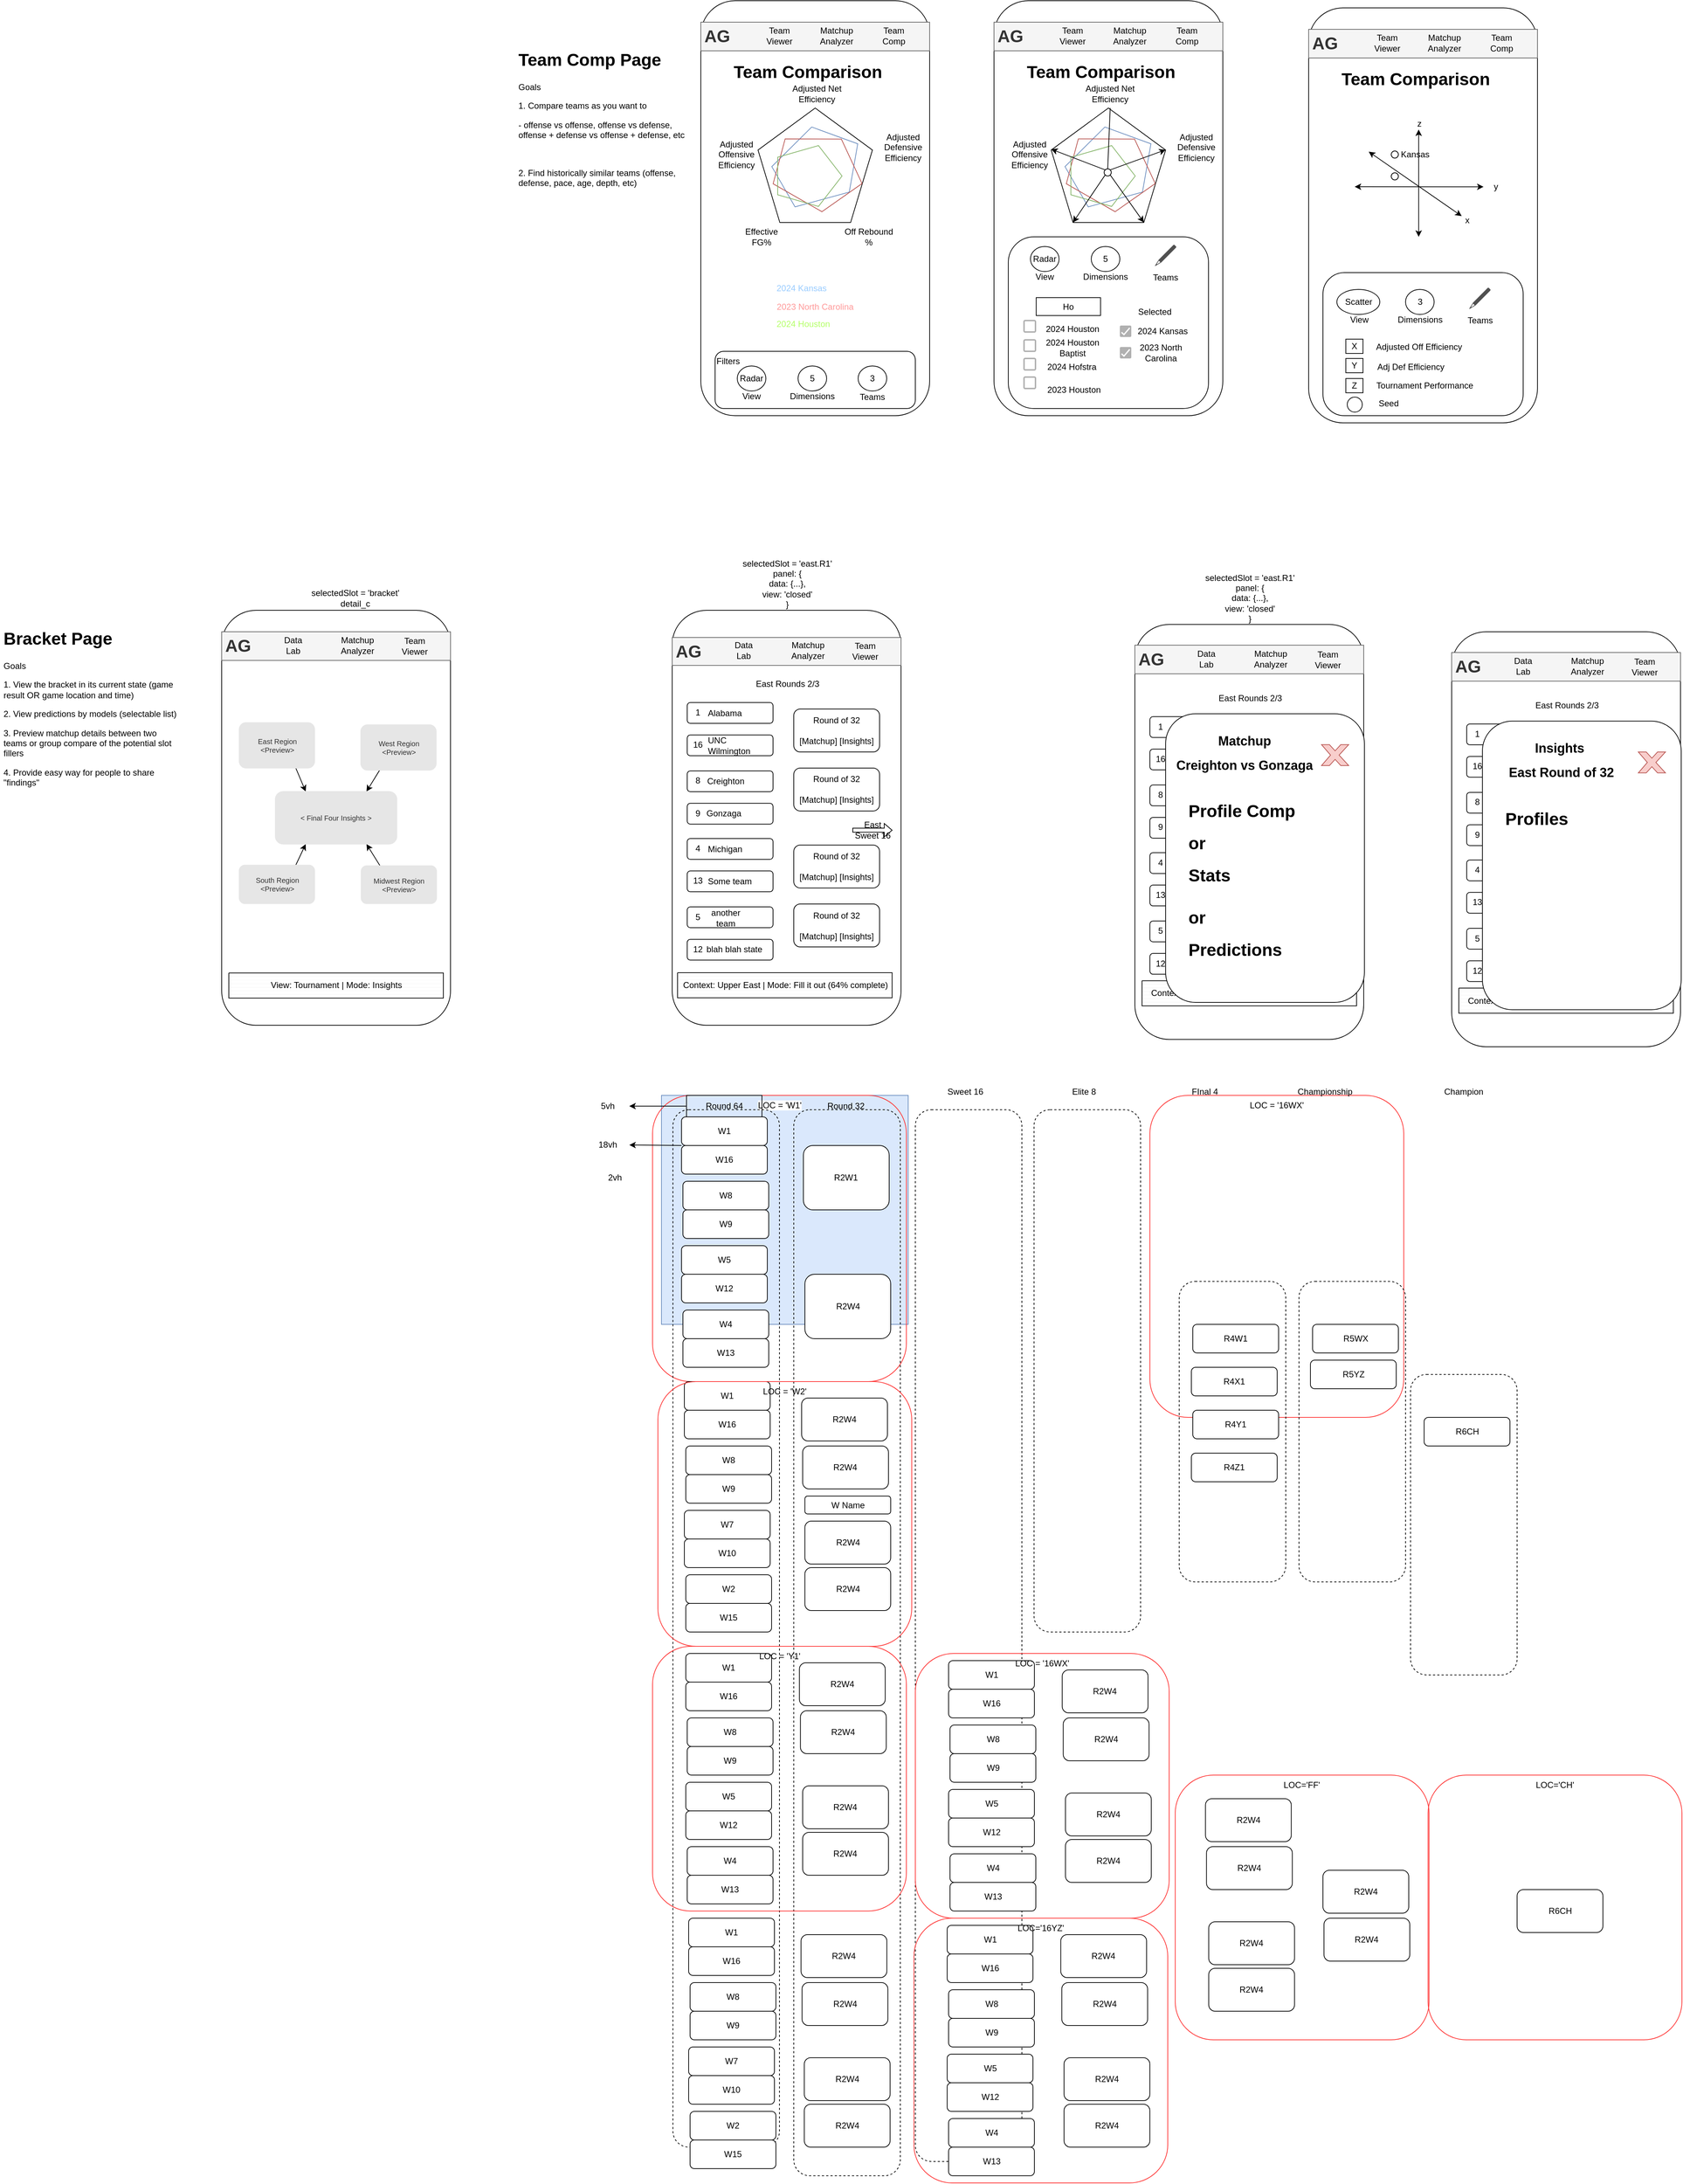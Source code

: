 <mxfile>
    <diagram id="AZbJS2ovW1byvKvDDPPj" name="Page-1">
        <mxGraphModel dx="894" dy="554" grid="1" gridSize="10" guides="1" tooltips="1" connect="1" arrows="1" fold="1" page="1" pageScale="1" pageWidth="850" pageHeight="1100" math="0" shadow="0">
            <root>
                <mxCell id="0"/>
                <mxCell id="1" parent="0"/>
                <mxCell id="601" value="" style="rounded=0;whiteSpace=wrap;html=1;labelBackgroundColor=#0000FF;labelBorderColor=#0000FF;fillColor=#dae8fc;strokeColor=#6c8ebf;" parent="1" vertex="1">
                    <mxGeometry x="1085" y="1900" width="345" height="320" as="geometry"/>
                </mxCell>
                <mxCell id="513" value="LOC = &#39;W1&#39;" style="rounded=1;whiteSpace=wrap;html=1;fillColor=none;strokeColor=#FF3333;verticalAlign=top;labelBackgroundColor=default;" parent="1" vertex="1">
                    <mxGeometry x="1072.5" y="1900" width="355" height="400" as="geometry"/>
                </mxCell>
                <mxCell id="593" value="LOC=&#39;FF&#39;" style="rounded=1;whiteSpace=wrap;html=1;fillColor=none;strokeColor=#FF3333;verticalAlign=top;" parent="1" vertex="1">
                    <mxGeometry x="1803.44" y="2850" width="355" height="370" as="geometry"/>
                </mxCell>
                <mxCell id="450" value="LOC = &#39;16WX&#39;" style="rounded=1;whiteSpace=wrap;html=1;fillColor=none;strokeColor=#FF3333;verticalAlign=top;" parent="1" vertex="1">
                    <mxGeometry x="1768" y="1900" width="355" height="450" as="geometry"/>
                </mxCell>
                <mxCell id="126" value="" style="rounded=1;whiteSpace=wrap;html=1;" parent="1" vertex="1">
                    <mxGeometry x="1550" y="370" width="320" height="580" as="geometry"/>
                </mxCell>
                <mxCell id="133" value="" style="whiteSpace=wrap;html=1;shape=mxgraph.basic.pentagon;rounded=0;" parent="1" vertex="1">
                    <mxGeometry x="1630" y="520" width="160" height="160" as="geometry"/>
                </mxCell>
                <mxCell id="2" value="" style="rounded=1;whiteSpace=wrap;html=1;" parent="1" vertex="1">
                    <mxGeometry x="470" y="1222" width="320" height="580" as="geometry"/>
                </mxCell>
                <mxCell id="4" value="&lt;h1&gt;AG&amp;nbsp; &amp;nbsp;&lt;/h1&gt;" style="text;html=1;strokeColor=#666666;fillColor=#f5f5f5;spacing=5;spacingTop=-20;whiteSpace=wrap;overflow=hidden;rounded=0;fontColor=#333333;" parent="1" vertex="1">
                    <mxGeometry x="470" y="1252" width="320" height="40" as="geometry"/>
                </mxCell>
                <mxCell id="5" value="Team Viewer" style="text;html=1;strokeColor=none;fillColor=none;align=center;verticalAlign=middle;whiteSpace=wrap;rounded=0;" parent="1" vertex="1">
                    <mxGeometry x="710" y="1257" width="60" height="30" as="geometry"/>
                </mxCell>
                <mxCell id="6" value="Matchup Analyzer" style="text;html=1;strokeColor=none;fillColor=none;align=center;verticalAlign=middle;whiteSpace=wrap;rounded=0;" parent="1" vertex="1">
                    <mxGeometry x="630" y="1256" width="60" height="30" as="geometry"/>
                </mxCell>
                <mxCell id="7" value="Data&lt;div&gt;Lab&lt;/div&gt;" style="text;html=1;strokeColor=none;fillColor=none;align=center;verticalAlign=middle;whiteSpace=wrap;rounded=0;" parent="1" vertex="1">
                    <mxGeometry x="540" y="1256" width="60" height="30" as="geometry"/>
                </mxCell>
                <mxCell id="13" value="selectedSlot = &#39;bracket&#39;&lt;br&gt;detail_c" style="text;html=1;strokeColor=none;fillColor=none;align=center;verticalAlign=middle;whiteSpace=wrap;rounded=0;" parent="1" vertex="1">
                    <mxGeometry x="587" y="1190" width="140" height="30" as="geometry"/>
                </mxCell>
                <mxCell id="19" value="" style="rounded=1;whiteSpace=wrap;html=1;" parent="1" vertex="1">
                    <mxGeometry x="1100" y="1222" width="320" height="580" as="geometry"/>
                </mxCell>
                <mxCell id="28" value="selectedSlot = &#39;east.R1&#39;&lt;div&gt;panel: {&lt;/div&gt;&lt;div&gt;data: {...},&lt;/div&gt;&lt;div&gt;view: &#39;closed&#39;&lt;/div&gt;&lt;div&gt;}&lt;/div&gt;" style="text;html=1;strokeColor=none;fillColor=none;align=center;verticalAlign=middle;whiteSpace=wrap;rounded=0;" parent="1" vertex="1">
                    <mxGeometry x="1191" y="1170" width="140" height="30" as="geometry"/>
                </mxCell>
                <mxCell id="33" value="" style="rounded=1;whiteSpace=wrap;html=1;" parent="1" vertex="1">
                    <mxGeometry x="1121" y="1350.92" width="120" height="29.08" as="geometry"/>
                </mxCell>
                <mxCell id="37" value="Round of 32&lt;div&gt;&lt;font color=&quot;#000000&quot;&gt;&lt;br&gt;&lt;/font&gt;&lt;div&gt;[Matchup] [Insights]&lt;/div&gt;&lt;/div&gt;" style="rounded=1;whiteSpace=wrap;html=1;" parent="1" vertex="1">
                    <mxGeometry x="1270" y="1360" width="120" height="60" as="geometry"/>
                </mxCell>
                <mxCell id="39" value="1" style="text;html=1;strokeColor=none;fillColor=none;align=center;verticalAlign=middle;whiteSpace=wrap;rounded=0;" parent="1" vertex="1">
                    <mxGeometry x="1121" y="1349.92" width="30" height="30" as="geometry"/>
                </mxCell>
                <mxCell id="40" value="Alabama" style="text;html=1;strokeColor=none;fillColor=none;align=left;verticalAlign=middle;whiteSpace=wrap;rounded=0;" parent="1" vertex="1">
                    <mxGeometry x="1148" y="1350.92" width="60" height="30" as="geometry"/>
                </mxCell>
                <mxCell id="43" value="East Rounds 2/3" style="text;html=1;strokeColor=none;fillColor=none;align=center;verticalAlign=middle;whiteSpace=wrap;rounded=0;" parent="1" vertex="1">
                    <mxGeometry x="1210.5" y="1310" width="101" height="30" as="geometry"/>
                </mxCell>
                <mxCell id="70" value="" style="rounded=1;whiteSpace=wrap;html=1;" parent="1" vertex="1">
                    <mxGeometry x="1140" y="370" width="320" height="580" as="geometry"/>
                </mxCell>
                <mxCell id="71" value="&lt;h1&gt;AG&amp;nbsp; &amp;nbsp;&lt;/h1&gt;" style="text;html=1;strokeColor=#666666;fillColor=#f5f5f5;spacing=5;spacingTop=-20;whiteSpace=wrap;overflow=hidden;rounded=0;fontColor=#333333;" parent="1" vertex="1">
                    <mxGeometry x="1140" y="400" width="320" height="40" as="geometry"/>
                </mxCell>
                <mxCell id="72" value="Team Viewer" style="text;html=1;strokeColor=none;fillColor=none;align=center;verticalAlign=middle;whiteSpace=wrap;rounded=0;" parent="1" vertex="1">
                    <mxGeometry x="1220" y="404" width="60" height="30" as="geometry"/>
                </mxCell>
                <mxCell id="73" value="Matchup Analyzer" style="text;html=1;strokeColor=none;fillColor=none;align=center;verticalAlign=middle;whiteSpace=wrap;rounded=0;" parent="1" vertex="1">
                    <mxGeometry x="1300" y="404" width="60" height="30" as="geometry"/>
                </mxCell>
                <mxCell id="74" value="Team Comp" style="text;html=1;strokeColor=none;fillColor=none;align=center;verticalAlign=middle;whiteSpace=wrap;rounded=0;" parent="1" vertex="1">
                    <mxGeometry x="1380" y="404" width="60" height="30" as="geometry"/>
                </mxCell>
                <mxCell id="75" value="Filters" style="rounded=1;whiteSpace=wrap;html=1;verticalAlign=top;align=left;" parent="1" vertex="1">
                    <mxGeometry x="1160" y="860" width="280" height="80" as="geometry"/>
                </mxCell>
                <mxCell id="76" value="Dimensions" style="text;html=1;strokeColor=none;fillColor=none;align=center;verticalAlign=middle;whiteSpace=wrap;rounded=0;" parent="1" vertex="1">
                    <mxGeometry x="1266" y="908" width="60" height="30" as="geometry"/>
                </mxCell>
                <mxCell id="94" value="&lt;h1 style=&quot;border-color: var(--border-color);&quot;&gt;Team Comp Page&lt;/h1&gt;&lt;h1&gt;&lt;p style=&quot;border-color: var(--border-color); font-size: 12px; font-weight: 400;&quot;&gt;Goals&lt;/p&gt;&lt;p style=&quot;border-color: var(--border-color); font-size: 12px; font-weight: 400;&quot;&gt;1. Compare teams as you want to&lt;/p&gt;&lt;p style=&quot;border-color: var(--border-color); font-size: 12px; font-weight: 400;&quot;&gt;- offense vs offense,&amp;nbsp;&lt;span style=&quot;background-color: initial;&quot;&gt;offense vs defense, offense + defense vs offense + defense, etc&lt;/span&gt;&lt;/p&gt;&lt;p style=&quot;border-color: var(--border-color); font-size: 12px; font-weight: 400;&quot;&gt;&lt;span style=&quot;background-color: initial;&quot;&gt;&lt;br&gt;&lt;/span&gt;&lt;/p&gt;&lt;p style=&quot;border-color: var(--border-color); font-size: 12px; font-weight: 400;&quot;&gt;&lt;span style=&quot;background-color: initial;&quot;&gt;2. Find historically similar teams (offense, defense, pace, age, depth, etc)&lt;/span&gt;&lt;/p&gt;&lt;p style=&quot;border-color: var(--border-color); font-size: 12px; font-weight: 400;&quot;&gt;&lt;span style=&quot;background-color: initial;&quot;&gt;&lt;br&gt;&lt;/span&gt;&lt;/p&gt;&lt;p style=&quot;border-color: var(--border-color); font-size: 12px; font-weight: 400;&quot;&gt;&lt;span style=&quot;background-color: initial;&quot;&gt;&lt;br&gt;&lt;/span&gt;&lt;/p&gt;&lt;/h1&gt;" style="text;html=1;strokeColor=none;fillColor=none;spacing=5;spacingTop=-20;whiteSpace=wrap;overflow=hidden;rounded=0;" parent="1" vertex="1">
                    <mxGeometry x="880" y="433" width="250" height="570" as="geometry"/>
                </mxCell>
                <mxCell id="100" value="" style="whiteSpace=wrap;html=1;shape=mxgraph.basic.pentagon;rounded=0;" parent="1" vertex="1">
                    <mxGeometry x="1220" y="520" width="160" height="160" as="geometry"/>
                </mxCell>
                <mxCell id="101" value="View: Tournament | Mode: Insights" style="verticalLabelPosition=middle;verticalAlign=middle;html=1;shape=mxgraph.basic.patternFillRect;fillStyle=hor;step=5;fillStrokeWidth=0.2;fillStrokeColor=#dddddd;rounded=0;labelPosition=center;align=center;" parent="1" vertex="1">
                    <mxGeometry x="480" y="1728.88" width="300" height="35.13" as="geometry"/>
                </mxCell>
                <mxCell id="104" value="Teams" style="text;html=1;strokeColor=none;fillColor=none;align=center;verticalAlign=middle;whiteSpace=wrap;rounded=0;" parent="1" vertex="1">
                    <mxGeometry x="1350" y="908" width="60" height="32" as="geometry"/>
                </mxCell>
                <mxCell id="105" value="5" style="ellipse;whiteSpace=wrap;html=1;rounded=0;" parent="1" vertex="1">
                    <mxGeometry x="1276" y="880.5" width="40" height="35" as="geometry"/>
                </mxCell>
                <mxCell id="106" value="3" style="ellipse;whiteSpace=wrap;html=1;rounded=0;" parent="1" vertex="1">
                    <mxGeometry x="1360" y="880.5" width="40" height="35" as="geometry"/>
                </mxCell>
                <mxCell id="107" value="" style="whiteSpace=wrap;html=1;shape=mxgraph.basic.pentagon;rounded=0;rotation=60;fillColor=none;strokeColor=#6c8ebf;" parent="1" vertex="1">
                    <mxGeometry x="1255" y="540" width="105" height="120" as="geometry"/>
                </mxCell>
                <mxCell id="108" value="" style="whiteSpace=wrap;html=1;shape=mxgraph.basic.pentagon;rounded=0;rotation=105;fillColor=none;strokeColor=#b85450;" parent="1" vertex="1">
                    <mxGeometry x="1255" y="550" width="105" height="120" as="geometry"/>
                </mxCell>
                <mxCell id="109" value="" style="whiteSpace=wrap;html=1;shape=mxgraph.basic.pentagon;rounded=0;rotation=90;fillColor=none;strokeColor=#82b366;" parent="1" vertex="1">
                    <mxGeometry x="1250" y="570" width="85" height="90" as="geometry"/>
                </mxCell>
                <mxCell id="110" value="&lt;h1&gt;Team Comparison&lt;/h1&gt;" style="text;html=1;strokeColor=none;fillColor=none;spacing=5;spacingTop=-20;whiteSpace=wrap;overflow=hidden;rounded=0;" parent="1" vertex="1">
                    <mxGeometry x="1181" y="450" width="230" height="120" as="geometry"/>
                </mxCell>
                <mxCell id="111" value="Adjusted Offensive Efficiency" style="text;html=1;strokeColor=none;fillColor=none;align=center;verticalAlign=middle;whiteSpace=wrap;rounded=0;" parent="1" vertex="1">
                    <mxGeometry x="1160" y="570" width="60" height="30" as="geometry"/>
                </mxCell>
                <mxCell id="112" value="Adjusted Defensive Efficiency" style="text;html=1;strokeColor=none;fillColor=none;align=center;verticalAlign=middle;whiteSpace=wrap;rounded=0;" parent="1" vertex="1">
                    <mxGeometry x="1393.44" y="560" width="60" height="30" as="geometry"/>
                </mxCell>
                <mxCell id="113" value="Off Rebound %" style="text;html=1;strokeColor=none;fillColor=none;align=center;verticalAlign=middle;whiteSpace=wrap;rounded=0;" parent="1" vertex="1">
                    <mxGeometry x="1340" y="680" width="70" height="40" as="geometry"/>
                </mxCell>
                <mxCell id="114" value="Effective FG%" style="text;html=1;strokeColor=none;fillColor=none;align=center;verticalAlign=middle;whiteSpace=wrap;rounded=0;" parent="1" vertex="1">
                    <mxGeometry x="1190" y="680" width="70" height="40" as="geometry"/>
                </mxCell>
                <mxCell id="115" value="Adjusted Net Efficiency" style="text;html=1;strokeColor=none;fillColor=none;align=center;verticalAlign=middle;whiteSpace=wrap;rounded=0;" parent="1" vertex="1">
                    <mxGeometry x="1260" y="480" width="85" height="40" as="geometry"/>
                </mxCell>
                <mxCell id="116" value="2024 Kansas" style="text;html=1;align=left;verticalAlign=middle;whiteSpace=wrap;rounded=0;fontColor=#99CCFF;" parent="1" vertex="1">
                    <mxGeometry x="1243.5" y="757" width="98" height="30" as="geometry"/>
                </mxCell>
                <mxCell id="117" value="2023 North Carolina" style="text;html=1;strokeColor=none;fillColor=none;align=center;verticalAlign=middle;whiteSpace=wrap;rounded=0;fontColor=#FF9999;" parent="1" vertex="1">
                    <mxGeometry x="1245" y="780" width="110" height="35" as="geometry"/>
                </mxCell>
                <mxCell id="118" value="2024 Houston" style="text;html=1;strokeColor=none;fillColor=none;align=left;verticalAlign=middle;whiteSpace=wrap;rounded=0;fontColor=#B3FF66;" parent="1" vertex="1">
                    <mxGeometry x="1243.5" y="807" width="110" height="30" as="geometry"/>
                </mxCell>
                <mxCell id="124" value="View" style="text;html=1;strokeColor=none;fillColor=none;align=center;verticalAlign=middle;whiteSpace=wrap;rounded=0;" parent="1" vertex="1">
                    <mxGeometry x="1181" y="908" width="60" height="30" as="geometry"/>
                </mxCell>
                <mxCell id="125" value="Radar" style="ellipse;whiteSpace=wrap;html=1;rounded=0;" parent="1" vertex="1">
                    <mxGeometry x="1191" y="880.5" width="40" height="35" as="geometry"/>
                </mxCell>
                <mxCell id="127" value="&lt;h1&gt;AG&amp;nbsp; &amp;nbsp;&lt;/h1&gt;" style="text;html=1;strokeColor=#666666;fillColor=#f5f5f5;spacing=5;spacingTop=-20;whiteSpace=wrap;overflow=hidden;rounded=0;fontColor=#333333;" parent="1" vertex="1">
                    <mxGeometry x="1550" y="400" width="320" height="40" as="geometry"/>
                </mxCell>
                <mxCell id="128" value="Team Viewer" style="text;html=1;strokeColor=none;fillColor=none;align=center;verticalAlign=middle;whiteSpace=wrap;rounded=0;" parent="1" vertex="1">
                    <mxGeometry x="1630" y="404" width="60" height="30" as="geometry"/>
                </mxCell>
                <mxCell id="129" value="Matchup Analyzer" style="text;html=1;strokeColor=none;fillColor=none;align=center;verticalAlign=middle;whiteSpace=wrap;rounded=0;" parent="1" vertex="1">
                    <mxGeometry x="1710" y="404" width="60" height="30" as="geometry"/>
                </mxCell>
                <mxCell id="130" value="Team Comp" style="text;html=1;strokeColor=none;fillColor=none;align=center;verticalAlign=middle;whiteSpace=wrap;rounded=0;" parent="1" vertex="1">
                    <mxGeometry x="1790" y="404" width="60" height="30" as="geometry"/>
                </mxCell>
                <mxCell id="131" value="" style="rounded=1;whiteSpace=wrap;html=1;verticalAlign=top;align=left;" parent="1" vertex="1">
                    <mxGeometry x="1570" y="700" width="280" height="240" as="geometry"/>
                </mxCell>
                <mxCell id="132" value="Dimensions" style="text;html=1;strokeColor=none;fillColor=none;align=center;verticalAlign=middle;whiteSpace=wrap;rounded=0;" parent="1" vertex="1">
                    <mxGeometry x="1676" y="741" width="60" height="30" as="geometry"/>
                </mxCell>
                <mxCell id="134" value="Teams" style="text;html=1;strokeColor=none;fillColor=none;align=center;verticalAlign=middle;whiteSpace=wrap;rounded=0;" parent="1" vertex="1">
                    <mxGeometry x="1760" y="741" width="60" height="32" as="geometry"/>
                </mxCell>
                <mxCell id="135" value="5" style="ellipse;whiteSpace=wrap;html=1;rounded=0;" parent="1" vertex="1">
                    <mxGeometry x="1686" y="713.5" width="40" height="35" as="geometry"/>
                </mxCell>
                <mxCell id="137" value="" style="whiteSpace=wrap;html=1;shape=mxgraph.basic.pentagon;rounded=0;rotation=60;fillColor=none;strokeColor=#6c8ebf;" parent="1" vertex="1">
                    <mxGeometry x="1665" y="540" width="105" height="120" as="geometry"/>
                </mxCell>
                <mxCell id="138" value="" style="whiteSpace=wrap;html=1;shape=mxgraph.basic.pentagon;rounded=0;rotation=105;fillColor=none;strokeColor=#b85450;" parent="1" vertex="1">
                    <mxGeometry x="1665" y="550" width="105" height="120" as="geometry"/>
                </mxCell>
                <mxCell id="139" value="" style="whiteSpace=wrap;html=1;shape=mxgraph.basic.pentagon;rounded=0;rotation=90;fillColor=none;strokeColor=#82b366;" parent="1" vertex="1">
                    <mxGeometry x="1660" y="570" width="85" height="90" as="geometry"/>
                </mxCell>
                <mxCell id="140" value="&lt;h1&gt;Team Comparison&lt;/h1&gt;" style="text;html=1;strokeColor=none;fillColor=none;spacing=5;spacingTop=-20;whiteSpace=wrap;overflow=hidden;rounded=0;" parent="1" vertex="1">
                    <mxGeometry x="1591" y="450" width="230" height="120" as="geometry"/>
                </mxCell>
                <mxCell id="141" value="Adjusted Offensive Efficiency" style="text;html=1;strokeColor=none;fillColor=none;align=center;verticalAlign=middle;whiteSpace=wrap;rounded=0;" parent="1" vertex="1">
                    <mxGeometry x="1570" y="570" width="60" height="30" as="geometry"/>
                </mxCell>
                <mxCell id="142" value="Adjusted Defensive Efficiency" style="text;html=1;strokeColor=none;fillColor=none;align=center;verticalAlign=middle;whiteSpace=wrap;rounded=0;" parent="1" vertex="1">
                    <mxGeometry x="1803.44" y="560" width="60" height="30" as="geometry"/>
                </mxCell>
                <mxCell id="145" value="Adjusted Net Efficiency" style="text;html=1;strokeColor=none;fillColor=none;align=center;verticalAlign=middle;whiteSpace=wrap;rounded=0;" parent="1" vertex="1">
                    <mxGeometry x="1670" y="480" width="85" height="40" as="geometry"/>
                </mxCell>
                <mxCell id="149" value="View" style="text;html=1;strokeColor=none;fillColor=none;align=center;verticalAlign=middle;whiteSpace=wrap;rounded=0;" parent="1" vertex="1">
                    <mxGeometry x="1591" y="741" width="60" height="30" as="geometry"/>
                </mxCell>
                <mxCell id="150" value="Radar" style="ellipse;whiteSpace=wrap;html=1;rounded=0;" parent="1" vertex="1">
                    <mxGeometry x="1601" y="713.5" width="40" height="35" as="geometry"/>
                </mxCell>
                <mxCell id="152" value="" style="sketch=0;pointerEvents=1;shadow=0;dashed=0;html=1;strokeColor=none;fillColor=#505050;labelPosition=center;verticalLabelPosition=bottom;verticalAlign=top;outlineConnect=0;align=center;shape=mxgraph.office.concepts.writing_pencil;rounded=0;fontColor=#B3FF66;" parent="1" vertex="1">
                    <mxGeometry x="1775" y="711" width="30" height="30" as="geometry"/>
                </mxCell>
                <mxCell id="155" value="2024 Kansas" style="text;html=1;strokeColor=none;fillColor=none;align=center;verticalAlign=middle;whiteSpace=wrap;rounded=0;fontColor=#000000;" parent="1" vertex="1">
                    <mxGeometry x="1731" y="817" width="110" height="30" as="geometry"/>
                </mxCell>
                <mxCell id="156" value="2023 North Carolina" style="text;html=1;strokeColor=none;fillColor=none;align=center;verticalAlign=middle;whiteSpace=wrap;rounded=0;fontColor=#000000;" parent="1" vertex="1">
                    <mxGeometry x="1747" y="847" width="73" height="30" as="geometry"/>
                </mxCell>
                <mxCell id="157" value="" style="dashed=0;labelPosition=right;align=left;shape=mxgraph.gmdl.checkbox;strokeColor=none;fillColor=#B0B0B0;strokeWidth=2;aspect=fixed;sketch=0;rounded=0;fontColor=#000000;" parent="1" vertex="1">
                    <mxGeometry x="1726" y="824" width="16" height="16" as="geometry"/>
                </mxCell>
                <mxCell id="158" value="" style="dashed=0;labelPosition=right;align=left;shape=mxgraph.gmdl.checkbox;strokeColor=none;fillColor=#B0B0B0;strokeWidth=2;aspect=fixed;sketch=0;rounded=0;fontColor=#000000;" parent="1" vertex="1">
                    <mxGeometry x="1726" y="854" width="16" height="16" as="geometry"/>
                </mxCell>
                <mxCell id="159" value="" style="dashed=0;labelPosition=right;align=left;shape=mxgraph.gmdl.checkbox;strokeColor=#B0B0B0;fillColor=none;strokeWidth=2;aspect=fixed;sketch=0;rounded=0;fontColor=#000000;" parent="1" vertex="1">
                    <mxGeometry x="1592" y="817" width="16" height="16" as="geometry"/>
                </mxCell>
                <mxCell id="160" value="" style="dashed=0;labelPosition=right;align=left;shape=mxgraph.gmdl.checkbox;strokeColor=#B0B0B0;fillColor=none;strokeWidth=2;aspect=fixed;sketch=0;rounded=0;fontColor=#000000;" parent="1" vertex="1">
                    <mxGeometry x="1592" y="844" width="16" height="16" as="geometry"/>
                </mxCell>
                <mxCell id="161" value="" style="dashed=0;labelPosition=right;align=left;shape=mxgraph.gmdl.checkbox;strokeColor=#B0B0B0;fillColor=none;strokeWidth=2;aspect=fixed;sketch=0;rounded=0;fontColor=#000000;" parent="1" vertex="1">
                    <mxGeometry x="1592" y="870" width="16" height="16" as="geometry"/>
                </mxCell>
                <mxCell id="162" value="" style="dashed=0;labelPosition=right;align=left;shape=mxgraph.gmdl.checkbox;strokeColor=#B0B0B0;fillColor=none;strokeWidth=2;aspect=fixed;sketch=0;rounded=0;fontColor=#000000;" parent="1" vertex="1">
                    <mxGeometry x="1592" y="896" width="16" height="16" as="geometry"/>
                </mxCell>
                <mxCell id="164" value="Selected" style="text;html=1;strokeColor=none;fillColor=none;align=center;verticalAlign=middle;whiteSpace=wrap;rounded=0;fontColor=#000000;" parent="1" vertex="1">
                    <mxGeometry x="1720" y="790" width="110" height="30" as="geometry"/>
                </mxCell>
                <mxCell id="165" value="Ho" style="text;html=1;strokeColor=default;fillColor=none;align=center;verticalAlign=middle;whiteSpace=wrap;rounded=0;fontColor=#000000;" parent="1" vertex="1">
                    <mxGeometry x="1609" y="785" width="90" height="25" as="geometry"/>
                </mxCell>
                <mxCell id="166" value="2024 Houston" style="text;html=1;strokeColor=none;fillColor=none;align=center;verticalAlign=middle;whiteSpace=wrap;rounded=0;fontColor=#000000;" parent="1" vertex="1">
                    <mxGeometry x="1605" y="814" width="110" height="30" as="geometry"/>
                </mxCell>
                <mxCell id="167" value="2024 Houston Baptist" style="text;html=1;strokeColor=none;fillColor=none;align=center;verticalAlign=middle;whiteSpace=wrap;rounded=0;fontColor=#000000;" parent="1" vertex="1">
                    <mxGeometry x="1605" y="840" width="110" height="30" as="geometry"/>
                </mxCell>
                <mxCell id="168" value="2024 Hofstra" style="text;html=1;strokeColor=none;fillColor=none;align=center;verticalAlign=middle;whiteSpace=wrap;rounded=0;fontColor=#000000;" parent="1" vertex="1">
                    <mxGeometry x="1604" y="867" width="110" height="30" as="geometry"/>
                </mxCell>
                <mxCell id="169" value="2023 Houston" style="text;html=1;strokeColor=none;fillColor=none;align=center;verticalAlign=middle;whiteSpace=wrap;rounded=0;fontColor=#000000;" parent="1" vertex="1">
                    <mxGeometry x="1607" y="897" width="110" height="33" as="geometry"/>
                </mxCell>
                <mxCell id="180" style="edgeStyle=none;html=1;exitX=0.75;exitY=1;exitDx=0;exitDy=0;entryX=0.25;entryY=0;entryDx=0;entryDy=0;" parent="1" source="170" target="176" edge="1">
                    <mxGeometry relative="1" as="geometry"/>
                </mxCell>
                <mxCell id="170" value="East Region&lt;div&gt;&amp;lt;Preview&amp;gt;&lt;/div&gt;" style="rounded=1;html=1;shadow=0;dashed=0;whiteSpace=wrap;fontSize=10;fillColor=#E6E6E6;align=center;strokeColor=#E6E6E6;fontColor=#333333;" parent="1" vertex="1">
                    <mxGeometry x="494.5" y="1379" width="105.5" height="63.44" as="geometry"/>
                </mxCell>
                <mxCell id="181" style="edgeStyle=none;html=1;exitX=0.25;exitY=1;exitDx=0;exitDy=0;entryX=0.75;entryY=0;entryDx=0;entryDy=0;" parent="1" source="171" target="176" edge="1">
                    <mxGeometry relative="1" as="geometry"/>
                </mxCell>
                <mxCell id="171" value="West Region&lt;div&gt;&amp;lt;Preview&amp;gt;&lt;/div&gt;" style="rounded=1;html=1;shadow=0;dashed=0;whiteSpace=wrap;fontSize=10;fillColor=#E6E6E6;align=center;strokeColor=#E6E6E6;fontColor=#333333;" parent="1" vertex="1">
                    <mxGeometry x="664.5" y="1382" width="105.5" height="63.44" as="geometry"/>
                </mxCell>
                <mxCell id="178" style="edgeStyle=none;html=1;exitX=0.75;exitY=0;exitDx=0;exitDy=0;entryX=0.25;entryY=1;entryDx=0;entryDy=0;" parent="1" source="172" target="176" edge="1">
                    <mxGeometry relative="1" as="geometry"/>
                </mxCell>
                <mxCell id="172" value="South Region&lt;div&gt;&amp;lt;Preview&amp;gt;&lt;/div&gt;" style="rounded=1;html=1;shadow=0;dashed=0;whiteSpace=wrap;fontSize=10;fillColor=#E6E6E6;align=center;strokeColor=#E6E6E6;fontColor=#333333;" parent="1" vertex="1">
                    <mxGeometry x="494.5" y="1578.12" width="105.5" height="53.88" as="geometry"/>
                </mxCell>
                <mxCell id="179" style="edgeStyle=none;html=1;exitX=0.25;exitY=0;exitDx=0;exitDy=0;entryX=0.75;entryY=1;entryDx=0;entryDy=0;" parent="1" source="173" target="176" edge="1">
                    <mxGeometry relative="1" as="geometry"/>
                </mxCell>
                <mxCell id="173" value="Midwest Region&lt;br&gt;&amp;lt;Preview&amp;gt;" style="rounded=1;html=1;shadow=0;dashed=0;whiteSpace=wrap;fontSize=10;fillColor=#E6E6E6;align=center;strokeColor=#E6E6E6;fontColor=#333333;" parent="1" vertex="1">
                    <mxGeometry x="665" y="1579" width="105.5" height="53" as="geometry"/>
                </mxCell>
                <mxCell id="176" value="&amp;lt; Final Four Insights &amp;gt;" style="rounded=1;html=1;shadow=0;dashed=0;whiteSpace=wrap;fontSize=10;fillColor=#E6E6E6;align=center;strokeColor=#E6E6E6;fontColor=#333333;" parent="1" vertex="1">
                    <mxGeometry x="545" y="1475.28" width="170" height="73.44" as="geometry"/>
                </mxCell>
                <mxCell id="182" value="" style="rounded=1;whiteSpace=wrap;html=1;" parent="1" vertex="1">
                    <mxGeometry x="1990" y="380" width="320" height="580" as="geometry"/>
                </mxCell>
                <mxCell id="184" value="&lt;h1&gt;AG&amp;nbsp; &amp;nbsp;&lt;/h1&gt;" style="text;html=1;strokeColor=#666666;fillColor=#f5f5f5;spacing=5;spacingTop=-20;whiteSpace=wrap;overflow=hidden;rounded=0;fontColor=#333333;" parent="1" vertex="1">
                    <mxGeometry x="1990" y="410" width="320" height="40" as="geometry"/>
                </mxCell>
                <mxCell id="185" value="Team Viewer" style="text;html=1;strokeColor=none;fillColor=none;align=center;verticalAlign=middle;whiteSpace=wrap;rounded=0;" parent="1" vertex="1">
                    <mxGeometry x="2070" y="414" width="60" height="30" as="geometry"/>
                </mxCell>
                <mxCell id="186" value="Matchup Analyzer" style="text;html=1;strokeColor=none;fillColor=none;align=center;verticalAlign=middle;whiteSpace=wrap;rounded=0;" parent="1" vertex="1">
                    <mxGeometry x="2150" y="414" width="60" height="30" as="geometry"/>
                </mxCell>
                <mxCell id="187" value="Team Comp" style="text;html=1;strokeColor=none;fillColor=none;align=center;verticalAlign=middle;whiteSpace=wrap;rounded=0;" parent="1" vertex="1">
                    <mxGeometry x="2230" y="414" width="60" height="30" as="geometry"/>
                </mxCell>
                <mxCell id="188" value="" style="rounded=1;whiteSpace=wrap;html=1;verticalAlign=top;align=left;" parent="1" vertex="1">
                    <mxGeometry x="2010" y="750" width="280" height="200" as="geometry"/>
                </mxCell>
                <mxCell id="189" value="Dimensions" style="text;html=1;strokeColor=none;fillColor=none;align=center;verticalAlign=middle;whiteSpace=wrap;rounded=0;" parent="1" vertex="1">
                    <mxGeometry x="2115.5" y="801" width="60" height="30" as="geometry"/>
                </mxCell>
                <mxCell id="190" value="Teams" style="text;html=1;strokeColor=none;fillColor=none;align=center;verticalAlign=middle;whiteSpace=wrap;rounded=0;" parent="1" vertex="1">
                    <mxGeometry x="2199.5" y="801" width="60" height="32" as="geometry"/>
                </mxCell>
                <mxCell id="191" value="3" style="ellipse;whiteSpace=wrap;html=1;rounded=0;" parent="1" vertex="1">
                    <mxGeometry x="2125.5" y="773.5" width="40" height="35" as="geometry"/>
                </mxCell>
                <mxCell id="195" value="&lt;h1&gt;Team Comparison&lt;/h1&gt;" style="text;html=1;strokeColor=none;fillColor=none;spacing=5;spacingTop=-20;whiteSpace=wrap;overflow=hidden;rounded=0;" parent="1" vertex="1">
                    <mxGeometry x="2031" y="460" width="230" height="40" as="geometry"/>
                </mxCell>
                <mxCell id="199" value="View" style="text;html=1;strokeColor=none;fillColor=none;align=center;verticalAlign=middle;whiteSpace=wrap;rounded=0;" parent="1" vertex="1">
                    <mxGeometry x="2030.5" y="801" width="60" height="30" as="geometry"/>
                </mxCell>
                <mxCell id="200" value="Scatter" style="ellipse;whiteSpace=wrap;html=1;rounded=0;" parent="1" vertex="1">
                    <mxGeometry x="2029.5" y="773.5" width="60" height="35" as="geometry"/>
                </mxCell>
                <mxCell id="201" value="" style="sketch=0;pointerEvents=1;shadow=0;dashed=0;html=1;strokeColor=none;fillColor=#505050;labelPosition=center;verticalLabelPosition=bottom;verticalAlign=top;outlineConnect=0;align=center;shape=mxgraph.office.concepts.writing_pencil;rounded=0;fontColor=#B3FF66;" parent="1" vertex="1">
                    <mxGeometry x="2214.5" y="771" width="30" height="30" as="geometry"/>
                </mxCell>
                <mxCell id="203" value="Adj Def Efficiency" style="text;html=1;strokeColor=none;fillColor=none;align=center;verticalAlign=middle;whiteSpace=wrap;rounded=0;fontColor=#000000;" parent="1" vertex="1">
                    <mxGeometry x="2066.25" y="867.25" width="133.5" height="30" as="geometry"/>
                </mxCell>
                <mxCell id="216" value="Tournament Performance" style="text;html=1;strokeColor=none;fillColor=none;align=center;verticalAlign=middle;whiteSpace=wrap;rounded=0;fontColor=#000000;" parent="1" vertex="1">
                    <mxGeometry x="2065.5" y="893" width="172.5" height="30" as="geometry"/>
                </mxCell>
                <mxCell id="217" value="Adjusted Off Efficiency" style="text;html=1;strokeColor=none;fillColor=none;align=center;verticalAlign=middle;whiteSpace=wrap;rounded=0;fontColor=#000000;" parent="1" vertex="1">
                    <mxGeometry x="2064.25" y="838.75" width="160.5" height="30" as="geometry"/>
                </mxCell>
                <mxCell id="219" value="Z" style="rounded=0;whiteSpace=wrap;html=1;" parent="1" vertex="1">
                    <mxGeometry x="2042" y="898" width="24" height="20" as="geometry"/>
                </mxCell>
                <mxCell id="220" value="Y" style="rounded=0;whiteSpace=wrap;html=1;" parent="1" vertex="1">
                    <mxGeometry x="2042" y="870" width="24" height="20" as="geometry"/>
                </mxCell>
                <mxCell id="221" value="X" style="rounded=0;whiteSpace=wrap;html=1;" parent="1" vertex="1">
                    <mxGeometry x="2042" y="843" width="24" height="20" as="geometry"/>
                </mxCell>
                <mxCell id="222" value="" style="endArrow=classic;startArrow=classic;html=1;exitX=0.813;exitY=0.368;exitDx=0;exitDy=0;exitPerimeter=0;" parent="1" edge="1">
                    <mxGeometry width="50" height="50" relative="1" as="geometry">
                        <mxPoint x="2234.58" y="630.11" as="sourcePoint"/>
                        <mxPoint x="2054.42" y="630.003" as="targetPoint"/>
                    </mxGeometry>
                </mxCell>
                <mxCell id="224" value="" style="endArrow=classic;startArrow=classic;html=1;" parent="1" edge="1">
                    <mxGeometry width="50" height="50" relative="1" as="geometry">
                        <mxPoint x="2143.87" y="700" as="sourcePoint"/>
                        <mxPoint x="2143.87" y="550.003" as="targetPoint"/>
                    </mxGeometry>
                </mxCell>
                <mxCell id="225" value="" style="endArrow=classic;startArrow=classic;html=1;verticalAlign=top;" parent="1" edge="1">
                    <mxGeometry width="50" height="50" relative="1" as="geometry">
                        <mxPoint x="2204" y="671" as="sourcePoint"/>
                        <mxPoint x="2074" y="581" as="targetPoint"/>
                    </mxGeometry>
                </mxCell>
                <mxCell id="226" value="" style="endArrow=none;html=1;entryX=0.5;entryY=1;entryDx=0;entryDy=0;exitX=0.5;exitY=0;exitDx=0;exitDy=0;" parent="1" source="228" target="145" edge="1">
                    <mxGeometry width="50" height="50" relative="1" as="geometry">
                        <mxPoint x="1860" y="730" as="sourcePoint"/>
                        <mxPoint x="1910" y="680" as="targetPoint"/>
                    </mxGeometry>
                </mxCell>
                <mxCell id="232" style="edgeStyle=none;html=1;exitX=0;exitY=0;exitDx=0;exitDy=0;entryX=1;entryY=0.25;entryDx=0;entryDy=0;" parent="1" source="228" target="141" edge="1">
                    <mxGeometry relative="1" as="geometry"/>
                </mxCell>
                <mxCell id="228" value="" style="ellipse;whiteSpace=wrap;html=1;aspect=fixed;" parent="1" vertex="1">
                    <mxGeometry x="1704" y="605" width="10" height="10" as="geometry"/>
                </mxCell>
                <mxCell id="229" style="edgeStyle=none;html=1;exitX=1;exitY=0;exitDx=0;exitDy=0;entryX=1;entryY=0.365;entryDx=0;entryDy=0;entryPerimeter=0;" parent="1" source="228" target="133" edge="1">
                    <mxGeometry relative="1" as="geometry"/>
                </mxCell>
                <mxCell id="230" style="edgeStyle=none;html=1;exitX=1;exitY=1;exitDx=0;exitDy=0;entryX=0.81;entryY=1;entryDx=0;entryDy=0;entryPerimeter=0;" parent="1" source="228" target="133" edge="1">
                    <mxGeometry relative="1" as="geometry"/>
                </mxCell>
                <mxCell id="231" style="edgeStyle=none;html=1;exitX=0;exitY=1;exitDx=0;exitDy=0;entryX=0.19;entryY=1;entryDx=0;entryDy=0;entryPerimeter=0;" parent="1" source="228" target="133" edge="1">
                    <mxGeometry relative="1" as="geometry"/>
                </mxCell>
                <mxCell id="233" value="" style="ellipse;whiteSpace=wrap;html=1;aspect=fixed;" parent="1" vertex="1">
                    <mxGeometry x="2105.5" y="580" width="10" height="10" as="geometry"/>
                </mxCell>
                <mxCell id="234" value="" style="ellipse;whiteSpace=wrap;html=1;aspect=fixed;" parent="1" vertex="1">
                    <mxGeometry x="2105.5" y="610.44" width="10" height="10" as="geometry"/>
                </mxCell>
                <mxCell id="235" value="" style="ellipse;whiteSpace=wrap;html=1;aspect=fixed;" parent="1" vertex="1">
                    <mxGeometry x="2044" y="924" width="21" height="21" as="geometry"/>
                </mxCell>
                <mxCell id="236" value="Kansas" style="text;html=1;align=center;verticalAlign=middle;whiteSpace=wrap;rounded=0;" parent="1" vertex="1">
                    <mxGeometry x="2109" y="570" width="60" height="30" as="geometry"/>
                </mxCell>
                <mxCell id="239" value="Seed" style="text;html=1;align=center;verticalAlign=middle;whiteSpace=wrap;rounded=0;" parent="1" vertex="1">
                    <mxGeometry x="2071.5" y="918" width="60" height="30" as="geometry"/>
                </mxCell>
                <mxCell id="240" value="x" style="text;html=1;align=center;verticalAlign=middle;whiteSpace=wrap;rounded=0;" parent="1" vertex="1">
                    <mxGeometry x="2181.5" y="662" width="60" height="30" as="geometry"/>
                </mxCell>
                <mxCell id="241" value="y" style="text;html=1;align=center;verticalAlign=middle;whiteSpace=wrap;rounded=0;" parent="1" vertex="1">
                    <mxGeometry x="2221.5" y="615" width="60" height="30" as="geometry"/>
                </mxCell>
                <mxCell id="243" value="z" style="text;html=1;align=center;verticalAlign=middle;whiteSpace=wrap;rounded=0;" parent="1" vertex="1">
                    <mxGeometry x="2114.5" y="527" width="60" height="30" as="geometry"/>
                </mxCell>
                <mxCell id="244" value="&lt;h1 style=&quot;border-color: var(--border-color);&quot;&gt;Bracket Page&lt;/h1&gt;&lt;h1&gt;&lt;p style=&quot;border-color: var(--border-color); font-size: 12px; font-weight: 400;&quot;&gt;Goals&lt;/p&gt;&lt;p style=&quot;border-color: var(--border-color); font-size: 12px; font-weight: 400;&quot;&gt;1. View the bracket in its current state (game result OR game location and time)&lt;/p&gt;&lt;p style=&quot;border-color: var(--border-color); font-size: 12px; font-weight: 400;&quot;&gt;2. View predictions by models (selectable list)&lt;/p&gt;&lt;p style=&quot;border-color: var(--border-color); font-size: 12px; font-weight: 400;&quot;&gt;3. Preview matchup details between two teams or group compare of the potential slot fillers&lt;/p&gt;&lt;p style=&quot;border-color: var(--border-color); font-size: 12px; font-weight: 400;&quot;&gt;4. Provide easy way for people to share &quot;findings&quot;&lt;/p&gt;&lt;/h1&gt;" style="text;html=1;strokeColor=none;fillColor=none;spacing=5;spacingTop=-20;whiteSpace=wrap;overflow=hidden;rounded=0;" parent="1" vertex="1">
                    <mxGeometry x="160" y="1242" width="250" height="570" as="geometry"/>
                </mxCell>
                <mxCell id="245" value="&lt;h1&gt;AG&amp;nbsp; &amp;nbsp;&lt;/h1&gt;" style="text;html=1;strokeColor=#666666;fillColor=#f5f5f5;spacing=5;spacingTop=-20;whiteSpace=wrap;overflow=hidden;rounded=0;fontColor=#333333;" parent="1" vertex="1">
                    <mxGeometry x="1100" y="1260" width="320" height="39" as="geometry"/>
                </mxCell>
                <mxCell id="246" value="Team Viewer" style="text;html=1;strokeColor=none;fillColor=none;align=center;verticalAlign=middle;whiteSpace=wrap;rounded=0;" parent="1" vertex="1">
                    <mxGeometry x="1340" y="1264" width="60" height="30" as="geometry"/>
                </mxCell>
                <mxCell id="247" value="Matchup Analyzer" style="text;html=1;strokeColor=none;fillColor=none;align=center;verticalAlign=middle;whiteSpace=wrap;rounded=0;" parent="1" vertex="1">
                    <mxGeometry x="1260" y="1263" width="60" height="30" as="geometry"/>
                </mxCell>
                <mxCell id="248" value="Data&lt;div&gt;Lab&lt;/div&gt;" style="text;html=1;strokeColor=none;fillColor=none;align=center;verticalAlign=middle;whiteSpace=wrap;rounded=0;" parent="1" vertex="1">
                    <mxGeometry x="1170" y="1263" width="60" height="30" as="geometry"/>
                </mxCell>
                <mxCell id="249" value="Context: Upper East | Mode: Fill it out (64% complete)" style="verticalLabelPosition=middle;verticalAlign=middle;html=1;shape=mxgraph.basic.patternFillRect;fillStyle=hor;step=5;fillStrokeWidth=0.2;fillStrokeColor=#dddddd;rounded=0;labelPosition=center;align=center;" parent="1" vertex="1">
                    <mxGeometry x="1107.5" y="1728.44" width="300" height="35.13" as="geometry"/>
                </mxCell>
                <mxCell id="285" value="" style="rounded=1;whiteSpace=wrap;html=1;" parent="1" vertex="1">
                    <mxGeometry x="1121" y="1396.22" width="120" height="29.08" as="geometry"/>
                </mxCell>
                <mxCell id="286" value="16" style="text;html=1;strokeColor=none;fillColor=none;align=center;verticalAlign=middle;whiteSpace=wrap;rounded=0;" parent="1" vertex="1">
                    <mxGeometry x="1121" y="1395.22" width="30" height="30" as="geometry"/>
                </mxCell>
                <mxCell id="287" value="UNC Wilmington" style="text;html=1;strokeColor=none;fillColor=none;align=left;verticalAlign=middle;whiteSpace=wrap;rounded=0;" parent="1" vertex="1">
                    <mxGeometry x="1148" y="1396.22" width="85" height="30" as="geometry"/>
                </mxCell>
                <mxCell id="288" value="" style="rounded=1;whiteSpace=wrap;html=1;" parent="1" vertex="1">
                    <mxGeometry x="1121" y="1446.44" width="120" height="29.08" as="geometry"/>
                </mxCell>
                <mxCell id="289" value="Round of 32&lt;div&gt;&lt;font color=&quot;#000000&quot;&gt;&lt;br&gt;&lt;/font&gt;&lt;div&gt;[Matchup] [Insights]&lt;/div&gt;&lt;/div&gt;" style="rounded=1;whiteSpace=wrap;html=1;" parent="1" vertex="1">
                    <mxGeometry x="1270" y="1442.44" width="120" height="60" as="geometry"/>
                </mxCell>
                <mxCell id="290" value="8" style="text;html=1;strokeColor=none;fillColor=none;align=center;verticalAlign=middle;whiteSpace=wrap;rounded=0;" parent="1" vertex="1">
                    <mxGeometry x="1121" y="1445.44" width="30" height="30" as="geometry"/>
                </mxCell>
                <mxCell id="291" value="Creighton" style="text;html=1;strokeColor=none;fillColor=none;align=center;verticalAlign=middle;whiteSpace=wrap;rounded=0;" parent="1" vertex="1">
                    <mxGeometry x="1145" y="1446.44" width="60" height="30" as="geometry"/>
                </mxCell>
                <mxCell id="292" value="" style="rounded=1;whiteSpace=wrap;html=1;" parent="1" vertex="1">
                    <mxGeometry x="1121" y="1491.74" width="120" height="29.08" as="geometry"/>
                </mxCell>
                <mxCell id="293" value="9" style="text;html=1;strokeColor=none;fillColor=none;align=center;verticalAlign=middle;whiteSpace=wrap;rounded=0;" parent="1" vertex="1">
                    <mxGeometry x="1121" y="1490.74" width="30" height="30" as="geometry"/>
                </mxCell>
                <mxCell id="294" value="Gonzaga" style="text;html=1;strokeColor=none;fillColor=none;align=left;verticalAlign=middle;whiteSpace=wrap;rounded=0;" parent="1" vertex="1">
                    <mxGeometry x="1146" y="1490.74" width="85" height="30" as="geometry"/>
                </mxCell>
                <mxCell id="295" value="" style="rounded=1;whiteSpace=wrap;html=1;" parent="1" vertex="1">
                    <mxGeometry x="1121" y="1541" width="120" height="29.08" as="geometry"/>
                </mxCell>
                <mxCell id="296" value="Round of 32&lt;div&gt;&lt;font color=&quot;#000000&quot;&gt;&lt;br&gt;&lt;/font&gt;&lt;div&gt;[Matchup] [Insights]&lt;/div&gt;&lt;/div&gt;" style="rounded=1;whiteSpace=wrap;html=1;" parent="1" vertex="1">
                    <mxGeometry x="1270" y="1550.08" width="120" height="60" as="geometry"/>
                </mxCell>
                <mxCell id="297" value="4" style="text;html=1;strokeColor=none;fillColor=none;align=center;verticalAlign=middle;whiteSpace=wrap;rounded=0;" parent="1" vertex="1">
                    <mxGeometry x="1121" y="1540" width="30" height="30" as="geometry"/>
                </mxCell>
                <mxCell id="298" value="Michigan" style="text;html=1;strokeColor=none;fillColor=none;align=left;verticalAlign=middle;whiteSpace=wrap;rounded=0;" parent="1" vertex="1">
                    <mxGeometry x="1148" y="1541" width="60" height="30" as="geometry"/>
                </mxCell>
                <mxCell id="299" value="" style="rounded=1;whiteSpace=wrap;html=1;" parent="1" vertex="1">
                    <mxGeometry x="1121" y="1586.3" width="120" height="29.08" as="geometry"/>
                </mxCell>
                <mxCell id="300" value="13" style="text;html=1;strokeColor=none;fillColor=none;align=center;verticalAlign=middle;whiteSpace=wrap;rounded=0;" parent="1" vertex="1">
                    <mxGeometry x="1121" y="1585.3" width="30" height="30" as="geometry"/>
                </mxCell>
                <mxCell id="301" value="Some team" style="text;html=1;strokeColor=none;fillColor=none;align=left;verticalAlign=middle;whiteSpace=wrap;rounded=0;" parent="1" vertex="1">
                    <mxGeometry x="1148" y="1586.3" width="85" height="30" as="geometry"/>
                </mxCell>
                <mxCell id="302" value="" style="rounded=1;whiteSpace=wrap;html=1;" parent="1" vertex="1">
                    <mxGeometry x="1121" y="1636.52" width="120" height="29.08" as="geometry"/>
                </mxCell>
                <mxCell id="303" value="Round of 32&lt;div&gt;&lt;font color=&quot;#000000&quot;&gt;&lt;br&gt;&lt;/font&gt;&lt;div&gt;[Matchup] [Insights]&lt;/div&gt;&lt;/div&gt;" style="rounded=1;whiteSpace=wrap;html=1;" parent="1" vertex="1">
                    <mxGeometry x="1270" y="1632.52" width="120" height="60" as="geometry"/>
                </mxCell>
                <mxCell id="304" value="5" style="text;html=1;strokeColor=none;fillColor=none;align=center;verticalAlign=middle;whiteSpace=wrap;rounded=0;" parent="1" vertex="1">
                    <mxGeometry x="1121" y="1635.52" width="30" height="30" as="geometry"/>
                </mxCell>
                <mxCell id="305" value="another team" style="text;html=1;strokeColor=none;fillColor=none;align=center;verticalAlign=middle;whiteSpace=wrap;rounded=0;" parent="1" vertex="1">
                    <mxGeometry x="1145" y="1636.52" width="60" height="30" as="geometry"/>
                </mxCell>
                <mxCell id="306" value="" style="rounded=1;whiteSpace=wrap;html=1;" parent="1" vertex="1">
                    <mxGeometry x="1121" y="1681.82" width="120" height="29.08" as="geometry"/>
                </mxCell>
                <mxCell id="307" value="12" style="text;html=1;strokeColor=none;fillColor=none;align=center;verticalAlign=middle;whiteSpace=wrap;rounded=0;" parent="1" vertex="1">
                    <mxGeometry x="1121" y="1680.82" width="30" height="30" as="geometry"/>
                </mxCell>
                <mxCell id="308" value="blah blah state" style="text;html=1;strokeColor=none;fillColor=none;align=left;verticalAlign=middle;whiteSpace=wrap;rounded=0;" parent="1" vertex="1">
                    <mxGeometry x="1146" y="1680.82" width="85" height="30" as="geometry"/>
                </mxCell>
                <mxCell id="309" value="East Sweet 16" style="shape=singleArrow;whiteSpace=wrap;html=1;" parent="1" vertex="1">
                    <mxGeometry x="1352.5" y="1520" width="55" height="18.72" as="geometry"/>
                </mxCell>
                <mxCell id="310" value="" style="rounded=1;whiteSpace=wrap;html=1;" parent="1" vertex="1">
                    <mxGeometry x="1747" y="1241.74" width="320" height="580" as="geometry"/>
                </mxCell>
                <mxCell id="311" value="selectedSlot = &#39;east.R1&#39;&lt;div&gt;panel: {&lt;/div&gt;&lt;div&gt;data: {...},&lt;/div&gt;&lt;div&gt;view: &#39;closed&#39;&lt;/div&gt;&lt;div&gt;}&lt;/div&gt;" style="text;html=1;strokeColor=none;fillColor=none;align=center;verticalAlign=middle;whiteSpace=wrap;rounded=0;" parent="1" vertex="1">
                    <mxGeometry x="1838" y="1189.74" width="140" height="30" as="geometry"/>
                </mxCell>
                <mxCell id="312" value="" style="rounded=1;whiteSpace=wrap;html=1;" parent="1" vertex="1">
                    <mxGeometry x="1768" y="1370.66" width="120" height="29.08" as="geometry"/>
                </mxCell>
                <mxCell id="313" value="Round of 32&lt;div&gt;&lt;font color=&quot;#000000&quot;&gt;&lt;br&gt;&lt;/font&gt;&lt;div&gt;[Matchup] [Insights]&lt;/div&gt;&lt;/div&gt;" style="rounded=1;whiteSpace=wrap;html=1;" parent="1" vertex="1">
                    <mxGeometry x="1917" y="1379.74" width="120" height="60" as="geometry"/>
                </mxCell>
                <mxCell id="314" value="1" style="text;html=1;strokeColor=none;fillColor=none;align=center;verticalAlign=middle;whiteSpace=wrap;rounded=0;" parent="1" vertex="1">
                    <mxGeometry x="1768" y="1369.66" width="30" height="30" as="geometry"/>
                </mxCell>
                <mxCell id="315" value="Alabama" style="text;html=1;strokeColor=none;fillColor=none;align=left;verticalAlign=middle;whiteSpace=wrap;rounded=0;" parent="1" vertex="1">
                    <mxGeometry x="1795" y="1370.66" width="60" height="30" as="geometry"/>
                </mxCell>
                <mxCell id="316" value="East Rounds 2/3" style="text;html=1;strokeColor=none;fillColor=none;align=center;verticalAlign=middle;whiteSpace=wrap;rounded=0;" parent="1" vertex="1">
                    <mxGeometry x="1857.5" y="1329.74" width="101" height="30" as="geometry"/>
                </mxCell>
                <mxCell id="317" value="&lt;h1&gt;AG&amp;nbsp; &amp;nbsp;&lt;/h1&gt;" style="text;html=1;strokeColor=#666666;fillColor=#f5f5f5;spacing=5;spacingTop=-20;whiteSpace=wrap;overflow=hidden;rounded=0;fontColor=#333333;" parent="1" vertex="1">
                    <mxGeometry x="1747" y="1270.74" width="320" height="40" as="geometry"/>
                </mxCell>
                <mxCell id="318" value="Team Viewer" style="text;html=1;strokeColor=none;fillColor=none;align=center;verticalAlign=middle;whiteSpace=wrap;rounded=0;" parent="1" vertex="1">
                    <mxGeometry x="1987" y="1275.74" width="60" height="30" as="geometry"/>
                </mxCell>
                <mxCell id="319" value="Matchup Analyzer" style="text;html=1;strokeColor=none;fillColor=none;align=center;verticalAlign=middle;whiteSpace=wrap;rounded=0;" parent="1" vertex="1">
                    <mxGeometry x="1907" y="1274.74" width="60" height="30" as="geometry"/>
                </mxCell>
                <mxCell id="320" value="Data&lt;div&gt;Lab&lt;/div&gt;" style="text;html=1;strokeColor=none;fillColor=none;align=center;verticalAlign=middle;whiteSpace=wrap;rounded=0;" parent="1" vertex="1">
                    <mxGeometry x="1817" y="1274.74" width="60" height="30" as="geometry"/>
                </mxCell>
                <mxCell id="321" value="Context: Upper East | Insights: Adj Eff | Model: base" style="verticalLabelPosition=middle;verticalAlign=middle;html=1;shape=mxgraph.basic.patternFillRect;fillStyle=hor;step=5;fillStrokeWidth=0.2;fillStrokeColor=#dddddd;rounded=0;labelPosition=center;align=center;" parent="1" vertex="1">
                    <mxGeometry x="1757" y="1739.74" width="300" height="35.13" as="geometry"/>
                </mxCell>
                <mxCell id="322" value="" style="rounded=1;whiteSpace=wrap;html=1;" parent="1" vertex="1">
                    <mxGeometry x="1768" y="1415.96" width="120" height="29.08" as="geometry"/>
                </mxCell>
                <mxCell id="323" value="16" style="text;html=1;strokeColor=none;fillColor=none;align=center;verticalAlign=middle;whiteSpace=wrap;rounded=0;" parent="1" vertex="1">
                    <mxGeometry x="1768" y="1414.96" width="30" height="30" as="geometry"/>
                </mxCell>
                <mxCell id="324" value="UNC Wilmington" style="text;html=1;strokeColor=none;fillColor=none;align=left;verticalAlign=middle;whiteSpace=wrap;rounded=0;" parent="1" vertex="1">
                    <mxGeometry x="1795" y="1415.96" width="85" height="30" as="geometry"/>
                </mxCell>
                <mxCell id="325" value="" style="rounded=1;whiteSpace=wrap;html=1;" parent="1" vertex="1">
                    <mxGeometry x="1768" y="1466.18" width="120" height="29.08" as="geometry"/>
                </mxCell>
                <mxCell id="326" value="Round of 32&lt;div&gt;&lt;font color=&quot;#000000&quot;&gt;&lt;br&gt;&lt;/font&gt;&lt;div&gt;[Matchup] [Insights]&lt;/div&gt;&lt;/div&gt;" style="rounded=1;whiteSpace=wrap;html=1;" parent="1" vertex="1">
                    <mxGeometry x="1917" y="1462.18" width="120" height="60" as="geometry"/>
                </mxCell>
                <mxCell id="327" value="8" style="text;html=1;strokeColor=none;fillColor=none;align=center;verticalAlign=middle;whiteSpace=wrap;rounded=0;" parent="1" vertex="1">
                    <mxGeometry x="1768" y="1465.18" width="30" height="30" as="geometry"/>
                </mxCell>
                <mxCell id="328" value="Creighton" style="text;html=1;strokeColor=none;fillColor=none;align=center;verticalAlign=middle;whiteSpace=wrap;rounded=0;" parent="1" vertex="1">
                    <mxGeometry x="1792" y="1466.18" width="60" height="30" as="geometry"/>
                </mxCell>
                <mxCell id="329" value="" style="rounded=1;whiteSpace=wrap;html=1;" parent="1" vertex="1">
                    <mxGeometry x="1768" y="1511.48" width="120" height="29.08" as="geometry"/>
                </mxCell>
                <mxCell id="330" value="9" style="text;html=1;strokeColor=none;fillColor=none;align=center;verticalAlign=middle;whiteSpace=wrap;rounded=0;" parent="1" vertex="1">
                    <mxGeometry x="1768" y="1510.48" width="30" height="30" as="geometry"/>
                </mxCell>
                <mxCell id="331" value="Gonzaga" style="text;html=1;strokeColor=none;fillColor=none;align=left;verticalAlign=middle;whiteSpace=wrap;rounded=0;" parent="1" vertex="1">
                    <mxGeometry x="1793" y="1510.48" width="85" height="30" as="geometry"/>
                </mxCell>
                <mxCell id="332" value="" style="rounded=1;whiteSpace=wrap;html=1;" parent="1" vertex="1">
                    <mxGeometry x="1768" y="1560.74" width="120" height="29.08" as="geometry"/>
                </mxCell>
                <mxCell id="333" value="Round of 32&lt;div&gt;&lt;font color=&quot;#000000&quot;&gt;&lt;br&gt;&lt;/font&gt;&lt;div&gt;[Matchup] [Insights]&lt;/div&gt;&lt;/div&gt;" style="rounded=1;whiteSpace=wrap;html=1;" parent="1" vertex="1">
                    <mxGeometry x="1917" y="1569.82" width="120" height="60" as="geometry"/>
                </mxCell>
                <mxCell id="334" value="4" style="text;html=1;strokeColor=none;fillColor=none;align=center;verticalAlign=middle;whiteSpace=wrap;rounded=0;" parent="1" vertex="1">
                    <mxGeometry x="1768" y="1559.74" width="30" height="30" as="geometry"/>
                </mxCell>
                <mxCell id="335" value="Michigan" style="text;html=1;strokeColor=none;fillColor=none;align=left;verticalAlign=middle;whiteSpace=wrap;rounded=0;" parent="1" vertex="1">
                    <mxGeometry x="1795" y="1560.74" width="60" height="30" as="geometry"/>
                </mxCell>
                <mxCell id="336" value="" style="rounded=1;whiteSpace=wrap;html=1;" parent="1" vertex="1">
                    <mxGeometry x="1768" y="1606.04" width="120" height="29.08" as="geometry"/>
                </mxCell>
                <mxCell id="337" value="13" style="text;html=1;strokeColor=none;fillColor=none;align=center;verticalAlign=middle;whiteSpace=wrap;rounded=0;" parent="1" vertex="1">
                    <mxGeometry x="1768" y="1605.04" width="30" height="30" as="geometry"/>
                </mxCell>
                <mxCell id="338" value="Some team" style="text;html=1;strokeColor=none;fillColor=none;align=left;verticalAlign=middle;whiteSpace=wrap;rounded=0;" parent="1" vertex="1">
                    <mxGeometry x="1795" y="1606.04" width="85" height="30" as="geometry"/>
                </mxCell>
                <mxCell id="339" value="" style="rounded=1;whiteSpace=wrap;html=1;" parent="1" vertex="1">
                    <mxGeometry x="1768" y="1656.26" width="120" height="29.08" as="geometry"/>
                </mxCell>
                <mxCell id="340" value="Round of 32&lt;div&gt;&lt;font color=&quot;#000000&quot;&gt;&lt;br&gt;&lt;/font&gt;&lt;div&gt;[Matchup] [Insights]&lt;/div&gt;&lt;/div&gt;" style="rounded=1;whiteSpace=wrap;html=1;" parent="1" vertex="1">
                    <mxGeometry x="1917" y="1652.26" width="120" height="60" as="geometry"/>
                </mxCell>
                <mxCell id="341" value="5" style="text;html=1;strokeColor=none;fillColor=none;align=center;verticalAlign=middle;whiteSpace=wrap;rounded=0;" parent="1" vertex="1">
                    <mxGeometry x="1768" y="1655.26" width="30" height="30" as="geometry"/>
                </mxCell>
                <mxCell id="342" value="another team" style="text;html=1;strokeColor=none;fillColor=none;align=center;verticalAlign=middle;whiteSpace=wrap;rounded=0;" parent="1" vertex="1">
                    <mxGeometry x="1792" y="1656.26" width="60" height="30" as="geometry"/>
                </mxCell>
                <mxCell id="343" value="" style="rounded=1;whiteSpace=wrap;html=1;" parent="1" vertex="1">
                    <mxGeometry x="1768" y="1701.56" width="120" height="29.08" as="geometry"/>
                </mxCell>
                <mxCell id="344" value="12" style="text;html=1;strokeColor=none;fillColor=none;align=center;verticalAlign=middle;whiteSpace=wrap;rounded=0;" parent="1" vertex="1">
                    <mxGeometry x="1768" y="1700.56" width="30" height="30" as="geometry"/>
                </mxCell>
                <mxCell id="345" value="blah blah state" style="text;html=1;strokeColor=none;fillColor=none;align=left;verticalAlign=middle;whiteSpace=wrap;rounded=0;" parent="1" vertex="1">
                    <mxGeometry x="1793" y="1700.56" width="85" height="30" as="geometry"/>
                </mxCell>
                <mxCell id="346" value="East Sweet 16" style="shape=singleArrow;whiteSpace=wrap;html=1;" parent="1" vertex="1">
                    <mxGeometry x="1999.5" y="1539.74" width="55" height="18.72" as="geometry"/>
                </mxCell>
                <mxCell id="347" value="" style="rounded=1;whiteSpace=wrap;html=1;" parent="1" vertex="1">
                    <mxGeometry x="1790" y="1366.61" width="278" height="403.39" as="geometry"/>
                </mxCell>
                <mxCell id="348" value="" style="verticalLabelPosition=bottom;verticalAlign=top;html=1;shape=mxgraph.basic.x;labelBackgroundColor=#FF3333;labelBorderColor=#FF0000;fillColor=#f8cecc;strokeColor=#b85450;" parent="1" vertex="1">
                    <mxGeometry x="2008" y="1409.74" width="38" height="29.26" as="geometry"/>
                </mxCell>
                <mxCell id="350" value="&lt;h1 style=&quot;margin-top: 0px;&quot;&gt;Matchup&lt;/h1&gt;&lt;h1 style=&quot;margin-top: 0px;&quot;&gt;Creighton vs Gonzaga&lt;br&gt;&lt;/h1&gt;" style="text;html=1;whiteSpace=wrap;overflow=hidden;rounded=0;fontSize=9;align=center;spacing=0;spacingTop=-4;" parent="1" vertex="1">
                    <mxGeometry x="1800" y="1394" width="201" height="66" as="geometry"/>
                </mxCell>
                <mxCell id="353" value="&lt;h1 style=&quot;margin-top: 0px;&quot;&gt;Profile Comp&amp;nbsp;&lt;/h1&gt;&lt;h1 style=&quot;margin-top: 0px;&quot;&gt;or&lt;/h1&gt;&lt;h1 style=&quot;margin-top: 0px;&quot;&gt;Stats&amp;nbsp;&lt;/h1&gt;&lt;div&gt;&lt;br&gt;&lt;/div&gt;&lt;h1 style=&quot;margin-top: 0px;&quot;&gt;or&lt;/h1&gt;&lt;h1 style=&quot;margin-top: 0px;&quot;&gt;Predictions&lt;/h1&gt;" style="text;html=1;whiteSpace=wrap;overflow=hidden;rounded=0;" parent="1" vertex="1">
                    <mxGeometry x="1820" y="1482.42" width="200" height="235.76" as="geometry"/>
                </mxCell>
                <mxCell id="354" value="" style="rounded=1;whiteSpace=wrap;html=1;" parent="1" vertex="1">
                    <mxGeometry x="2190" y="1252" width="320" height="580" as="geometry"/>
                </mxCell>
                <mxCell id="355" value="" style="rounded=1;whiteSpace=wrap;html=1;" parent="1" vertex="1">
                    <mxGeometry x="2211" y="1380.92" width="120" height="29.08" as="geometry"/>
                </mxCell>
                <mxCell id="356" value="Round of 32&lt;div&gt;&lt;font color=&quot;#000000&quot;&gt;&lt;br&gt;&lt;/font&gt;&lt;div&gt;[Matchup] [Insights]&lt;/div&gt;&lt;/div&gt;" style="rounded=1;whiteSpace=wrap;html=1;" parent="1" vertex="1">
                    <mxGeometry x="2360" y="1390" width="120" height="60" as="geometry"/>
                </mxCell>
                <mxCell id="357" value="1" style="text;html=1;strokeColor=none;fillColor=none;align=center;verticalAlign=middle;whiteSpace=wrap;rounded=0;" parent="1" vertex="1">
                    <mxGeometry x="2211" y="1379.92" width="30" height="30" as="geometry"/>
                </mxCell>
                <mxCell id="358" value="Alabama" style="text;html=1;strokeColor=none;fillColor=none;align=left;verticalAlign=middle;whiteSpace=wrap;rounded=0;" parent="1" vertex="1">
                    <mxGeometry x="2238" y="1380.92" width="60" height="30" as="geometry"/>
                </mxCell>
                <mxCell id="359" value="East Rounds 2/3" style="text;html=1;strokeColor=none;fillColor=none;align=center;verticalAlign=middle;whiteSpace=wrap;rounded=0;" parent="1" vertex="1">
                    <mxGeometry x="2300.5" y="1340" width="101" height="30" as="geometry"/>
                </mxCell>
                <mxCell id="360" value="&lt;h1&gt;AG&amp;nbsp; &amp;nbsp;&lt;/h1&gt;" style="text;html=1;strokeColor=#666666;fillColor=#f5f5f5;spacing=5;spacingTop=-20;whiteSpace=wrap;overflow=hidden;rounded=0;fontColor=#333333;" parent="1" vertex="1">
                    <mxGeometry x="2190" y="1281" width="320" height="40" as="geometry"/>
                </mxCell>
                <mxCell id="361" value="Team Viewer" style="text;html=1;strokeColor=none;fillColor=none;align=center;verticalAlign=middle;whiteSpace=wrap;rounded=0;" parent="1" vertex="1">
                    <mxGeometry x="2430" y="1286" width="60" height="30" as="geometry"/>
                </mxCell>
                <mxCell id="362" value="Matchup Analyzer" style="text;html=1;strokeColor=none;fillColor=none;align=center;verticalAlign=middle;whiteSpace=wrap;rounded=0;" parent="1" vertex="1">
                    <mxGeometry x="2350" y="1285" width="60" height="30" as="geometry"/>
                </mxCell>
                <mxCell id="363" value="Data&lt;div&gt;Lab&lt;/div&gt;" style="text;html=1;strokeColor=none;fillColor=none;align=center;verticalAlign=middle;whiteSpace=wrap;rounded=0;" parent="1" vertex="1">
                    <mxGeometry x="2260" y="1285" width="60" height="30" as="geometry"/>
                </mxCell>
                <mxCell id="364" value="Context: Upper East | Insights: Adj Eff | Model: base" style="verticalLabelPosition=middle;verticalAlign=middle;html=1;shape=mxgraph.basic.patternFillRect;fillStyle=hor;step=5;fillStrokeWidth=0.2;fillStrokeColor=#dddddd;rounded=0;labelPosition=center;align=center;" parent="1" vertex="1">
                    <mxGeometry x="2200" y="1750" width="300" height="35.13" as="geometry"/>
                </mxCell>
                <mxCell id="365" value="" style="rounded=1;whiteSpace=wrap;html=1;" parent="1" vertex="1">
                    <mxGeometry x="2211" y="1426.22" width="120" height="29.08" as="geometry"/>
                </mxCell>
                <mxCell id="366" value="16" style="text;html=1;strokeColor=none;fillColor=none;align=center;verticalAlign=middle;whiteSpace=wrap;rounded=0;" parent="1" vertex="1">
                    <mxGeometry x="2211" y="1425.22" width="30" height="30" as="geometry"/>
                </mxCell>
                <mxCell id="367" value="UNC Wilmington" style="text;html=1;strokeColor=none;fillColor=none;align=left;verticalAlign=middle;whiteSpace=wrap;rounded=0;" parent="1" vertex="1">
                    <mxGeometry x="2238" y="1426.22" width="85" height="30" as="geometry"/>
                </mxCell>
                <mxCell id="368" value="" style="rounded=1;whiteSpace=wrap;html=1;" parent="1" vertex="1">
                    <mxGeometry x="2211" y="1476.44" width="120" height="29.08" as="geometry"/>
                </mxCell>
                <mxCell id="369" value="Round of 32&lt;div&gt;&lt;font color=&quot;#000000&quot;&gt;&lt;br&gt;&lt;/font&gt;&lt;div&gt;[Matchup] [Insights]&lt;/div&gt;&lt;/div&gt;" style="rounded=1;whiteSpace=wrap;html=1;" parent="1" vertex="1">
                    <mxGeometry x="2360" y="1472.44" width="120" height="60" as="geometry"/>
                </mxCell>
                <mxCell id="370" value="8" style="text;html=1;strokeColor=none;fillColor=none;align=center;verticalAlign=middle;whiteSpace=wrap;rounded=0;" parent="1" vertex="1">
                    <mxGeometry x="2211" y="1475.44" width="30" height="30" as="geometry"/>
                </mxCell>
                <mxCell id="371" value="Creighton" style="text;html=1;strokeColor=none;fillColor=none;align=center;verticalAlign=middle;whiteSpace=wrap;rounded=0;" parent="1" vertex="1">
                    <mxGeometry x="2235" y="1476.44" width="60" height="30" as="geometry"/>
                </mxCell>
                <mxCell id="372" value="" style="rounded=1;whiteSpace=wrap;html=1;" parent="1" vertex="1">
                    <mxGeometry x="2211" y="1521.74" width="120" height="29.08" as="geometry"/>
                </mxCell>
                <mxCell id="373" value="9" style="text;html=1;strokeColor=none;fillColor=none;align=center;verticalAlign=middle;whiteSpace=wrap;rounded=0;" parent="1" vertex="1">
                    <mxGeometry x="2211" y="1520.74" width="30" height="30" as="geometry"/>
                </mxCell>
                <mxCell id="374" value="Gonzaga" style="text;html=1;strokeColor=none;fillColor=none;align=left;verticalAlign=middle;whiteSpace=wrap;rounded=0;" parent="1" vertex="1">
                    <mxGeometry x="2236" y="1520.74" width="85" height="30" as="geometry"/>
                </mxCell>
                <mxCell id="375" value="" style="rounded=1;whiteSpace=wrap;html=1;" parent="1" vertex="1">
                    <mxGeometry x="2211" y="1571" width="120" height="29.08" as="geometry"/>
                </mxCell>
                <mxCell id="376" value="Round of 32&lt;div&gt;&lt;font color=&quot;#000000&quot;&gt;&lt;br&gt;&lt;/font&gt;&lt;div&gt;[Matchup] [Insights]&lt;/div&gt;&lt;/div&gt;" style="rounded=1;whiteSpace=wrap;html=1;" parent="1" vertex="1">
                    <mxGeometry x="2360" y="1580.08" width="120" height="60" as="geometry"/>
                </mxCell>
                <mxCell id="377" value="4" style="text;html=1;strokeColor=none;fillColor=none;align=center;verticalAlign=middle;whiteSpace=wrap;rounded=0;" parent="1" vertex="1">
                    <mxGeometry x="2211" y="1570" width="30" height="30" as="geometry"/>
                </mxCell>
                <mxCell id="378" value="Michigan" style="text;html=1;strokeColor=none;fillColor=none;align=left;verticalAlign=middle;whiteSpace=wrap;rounded=0;" parent="1" vertex="1">
                    <mxGeometry x="2238" y="1571" width="60" height="30" as="geometry"/>
                </mxCell>
                <mxCell id="379" value="" style="rounded=1;whiteSpace=wrap;html=1;" parent="1" vertex="1">
                    <mxGeometry x="2211" y="1616.3" width="120" height="29.08" as="geometry"/>
                </mxCell>
                <mxCell id="380" value="13" style="text;html=1;strokeColor=none;fillColor=none;align=center;verticalAlign=middle;whiteSpace=wrap;rounded=0;" parent="1" vertex="1">
                    <mxGeometry x="2211" y="1615.3" width="30" height="30" as="geometry"/>
                </mxCell>
                <mxCell id="381" value="Some team" style="text;html=1;strokeColor=none;fillColor=none;align=left;verticalAlign=middle;whiteSpace=wrap;rounded=0;" parent="1" vertex="1">
                    <mxGeometry x="2238" y="1616.3" width="85" height="30" as="geometry"/>
                </mxCell>
                <mxCell id="382" value="" style="rounded=1;whiteSpace=wrap;html=1;" parent="1" vertex="1">
                    <mxGeometry x="2211" y="1666.52" width="120" height="29.08" as="geometry"/>
                </mxCell>
                <mxCell id="383" value="Round of 32&lt;div&gt;&lt;font color=&quot;#000000&quot;&gt;&lt;br&gt;&lt;/font&gt;&lt;div&gt;[Matchup] [Insights]&lt;/div&gt;&lt;/div&gt;" style="rounded=1;whiteSpace=wrap;html=1;" parent="1" vertex="1">
                    <mxGeometry x="2360" y="1662.52" width="120" height="60" as="geometry"/>
                </mxCell>
                <mxCell id="384" value="5" style="text;html=1;strokeColor=none;fillColor=none;align=center;verticalAlign=middle;whiteSpace=wrap;rounded=0;" parent="1" vertex="1">
                    <mxGeometry x="2211" y="1665.52" width="30" height="30" as="geometry"/>
                </mxCell>
                <mxCell id="385" value="another team" style="text;html=1;strokeColor=none;fillColor=none;align=center;verticalAlign=middle;whiteSpace=wrap;rounded=0;" parent="1" vertex="1">
                    <mxGeometry x="2235" y="1666.52" width="60" height="30" as="geometry"/>
                </mxCell>
                <mxCell id="386" value="" style="rounded=1;whiteSpace=wrap;html=1;" parent="1" vertex="1">
                    <mxGeometry x="2211" y="1711.82" width="120" height="29.08" as="geometry"/>
                </mxCell>
                <mxCell id="387" value="12" style="text;html=1;strokeColor=none;fillColor=none;align=center;verticalAlign=middle;whiteSpace=wrap;rounded=0;" parent="1" vertex="1">
                    <mxGeometry x="2211" y="1710.82" width="30" height="30" as="geometry"/>
                </mxCell>
                <mxCell id="388" value="blah blah state" style="text;html=1;strokeColor=none;fillColor=none;align=left;verticalAlign=middle;whiteSpace=wrap;rounded=0;" parent="1" vertex="1">
                    <mxGeometry x="2236" y="1710.82" width="85" height="30" as="geometry"/>
                </mxCell>
                <mxCell id="389" value="East Sweet 16" style="shape=singleArrow;whiteSpace=wrap;html=1;" parent="1" vertex="1">
                    <mxGeometry x="2442.5" y="1550" width="55" height="18.72" as="geometry"/>
                </mxCell>
                <mxCell id="390" value="" style="rounded=1;whiteSpace=wrap;html=1;" parent="1" vertex="1">
                    <mxGeometry x="2233" y="1376.87" width="278" height="403.39" as="geometry"/>
                </mxCell>
                <mxCell id="391" value="" style="verticalLabelPosition=bottom;verticalAlign=top;html=1;shape=mxgraph.basic.x;labelBackgroundColor=#FF3333;labelBorderColor=#FF0000;fillColor=#f8cecc;strokeColor=#b85450;" parent="1" vertex="1">
                    <mxGeometry x="2451" y="1420" width="38" height="29.26" as="geometry"/>
                </mxCell>
                <mxCell id="392" value="&lt;h1 style=&quot;margin-top: 0px;&quot;&gt;Insights&amp;nbsp;&lt;/h1&gt;&lt;h1 style=&quot;margin-top: 0px;&quot;&gt;East Round of 32&lt;/h1&gt;" style="text;html=1;whiteSpace=wrap;overflow=hidden;rounded=0;fontSize=9;align=center;spacing=0;spacingTop=-4;" parent="1" vertex="1">
                    <mxGeometry x="2243" y="1404.26" width="201" height="66" as="geometry"/>
                </mxCell>
                <mxCell id="393" value="&lt;h1 style=&quot;margin-top: 0px;&quot;&gt;Profiles&lt;/h1&gt;" style="text;html=1;whiteSpace=wrap;overflow=hidden;rounded=0;" parent="1" vertex="1">
                    <mxGeometry x="2263" y="1492.68" width="200" height="235.76" as="geometry"/>
                </mxCell>
                <mxCell id="394" value="" style="rounded=1;whiteSpace=wrap;html=1;dashed=1;fillColor=none;" parent="1" vertex="1">
                    <mxGeometry x="1101" y="1920" width="149" height="1450" as="geometry"/>
                </mxCell>
                <mxCell id="604" style="edgeStyle=none;html=1;exitX=0;exitY=0.5;exitDx=0;exitDy=0;" parent="1" source="395" target="602" edge="1">
                    <mxGeometry relative="1" as="geometry"/>
                </mxCell>
                <mxCell id="395" value="Round 64" style="text;html=1;align=center;verticalAlign=middle;whiteSpace=wrap;rounded=0;strokeColor=default;" parent="1" vertex="1">
                    <mxGeometry x="1120" y="1900" width="105.5" height="30" as="geometry"/>
                </mxCell>
                <mxCell id="396" value="" style="rounded=1;whiteSpace=wrap;html=1;dashed=1;fillColor=none;" parent="1" vertex="1">
                    <mxGeometry x="1270" y="1920" width="149" height="1490" as="geometry"/>
                </mxCell>
                <mxCell id="397" value="Round 32" style="text;html=1;align=center;verticalAlign=middle;whiteSpace=wrap;rounded=0;" parent="1" vertex="1">
                    <mxGeometry x="1293.44" y="1900" width="100" height="30" as="geometry"/>
                </mxCell>
                <mxCell id="398" value="" style="rounded=1;whiteSpace=wrap;html=1;dashed=1;fillColor=none;" parent="1" vertex="1">
                    <mxGeometry x="1440" y="1920" width="149" height="1470" as="geometry"/>
                </mxCell>
                <mxCell id="399" value="Sweet 16" style="text;html=1;align=center;verticalAlign=middle;whiteSpace=wrap;rounded=0;" parent="1" vertex="1">
                    <mxGeometry x="1460" y="1880" width="100" height="30" as="geometry"/>
                </mxCell>
                <mxCell id="400" value="" style="rounded=1;whiteSpace=wrap;html=1;dashed=1;fillColor=none;" parent="1" vertex="1">
                    <mxGeometry x="1606" y="1920" width="149" height="730" as="geometry"/>
                </mxCell>
                <mxCell id="402" value="Elite 8" style="text;html=1;align=center;verticalAlign=middle;whiteSpace=wrap;rounded=0;" parent="1" vertex="1">
                    <mxGeometry x="1626" y="1880" width="100" height="30" as="geometry"/>
                </mxCell>
                <mxCell id="403" value="W1" style="rounded=1;whiteSpace=wrap;html=1;" parent="1" vertex="1">
                    <mxGeometry x="1113" y="1930" width="120" height="40" as="geometry"/>
                </mxCell>
                <mxCell id="407" value="R2W1" style="rounded=1;whiteSpace=wrap;html=1;" parent="1" vertex="1">
                    <mxGeometry x="1283.44" y="1970" width="120" height="90" as="geometry"/>
                </mxCell>
                <mxCell id="605" style="edgeStyle=none;html=1;exitX=0;exitY=0;exitDx=0;exitDy=0;" edge="1" parent="1" source="409" target="603">
                    <mxGeometry relative="1" as="geometry"/>
                </mxCell>
                <mxCell id="409" value="W16" style="rounded=1;whiteSpace=wrap;html=1;" parent="1" vertex="1">
                    <mxGeometry x="1113" y="1970" width="120" height="40" as="geometry"/>
                </mxCell>
                <mxCell id="410" value="W8" style="rounded=1;whiteSpace=wrap;html=1;" parent="1" vertex="1">
                    <mxGeometry x="1115" y="2020" width="120" height="40" as="geometry"/>
                </mxCell>
                <mxCell id="411" value="W9" style="rounded=1;whiteSpace=wrap;html=1;" parent="1" vertex="1">
                    <mxGeometry x="1115" y="2060" width="120" height="40" as="geometry"/>
                </mxCell>
                <mxCell id="418" value="" style="rounded=1;whiteSpace=wrap;html=1;dashed=1;fillColor=none;" parent="1" vertex="1">
                    <mxGeometry x="1809" y="2160" width="149" height="420" as="geometry"/>
                </mxCell>
                <mxCell id="419" value="FInal 4" style="text;html=1;align=center;verticalAlign=middle;whiteSpace=wrap;rounded=0;" parent="1" vertex="1">
                    <mxGeometry x="1795" y="1880" width="100" height="30" as="geometry"/>
                </mxCell>
                <mxCell id="420" value="R4W1" style="rounded=1;whiteSpace=wrap;html=1;" parent="1" vertex="1">
                    <mxGeometry x="1828" y="2220" width="120" height="40" as="geometry"/>
                </mxCell>
                <mxCell id="422" value="" style="rounded=1;whiteSpace=wrap;html=1;dashed=1;fillColor=none;" parent="1" vertex="1">
                    <mxGeometry x="1976.5" y="2160" width="149" height="420" as="geometry"/>
                </mxCell>
                <mxCell id="423" value="Championship" style="text;html=1;align=center;verticalAlign=middle;whiteSpace=wrap;rounded=0;" parent="1" vertex="1">
                    <mxGeometry x="1962.5" y="1880" width="100" height="30" as="geometry"/>
                </mxCell>
                <mxCell id="424" value="R5WX" style="rounded=1;whiteSpace=wrap;html=1;" parent="1" vertex="1">
                    <mxGeometry x="1995.5" y="2220" width="120" height="40" as="geometry"/>
                </mxCell>
                <mxCell id="425" value="R5YZ" style="rounded=1;whiteSpace=wrap;html=1;" parent="1" vertex="1">
                    <mxGeometry x="1992.5" y="2270" width="120" height="40" as="geometry"/>
                </mxCell>
                <mxCell id="426" value="R4X1" style="rounded=1;whiteSpace=wrap;html=1;" parent="1" vertex="1">
                    <mxGeometry x="1826" y="2280" width="120" height="40" as="geometry"/>
                </mxCell>
                <mxCell id="427" value="" style="rounded=1;whiteSpace=wrap;html=1;dashed=1;fillColor=none;" parent="1" vertex="1">
                    <mxGeometry x="2132.5" y="2290" width="149" height="420" as="geometry"/>
                </mxCell>
                <mxCell id="428" value="R6CH" style="rounded=1;whiteSpace=wrap;html=1;" parent="1" vertex="1">
                    <mxGeometry x="2151.5" y="2350" width="120" height="40" as="geometry"/>
                </mxCell>
                <mxCell id="429" value="Champion" style="text;html=1;align=center;verticalAlign=middle;whiteSpace=wrap;rounded=0;" parent="1" vertex="1">
                    <mxGeometry x="2157" y="1880" width="100" height="30" as="geometry"/>
                </mxCell>
                <mxCell id="436" value="W5" style="rounded=1;whiteSpace=wrap;html=1;" parent="1" vertex="1">
                    <mxGeometry x="1113" y="2110" width="120" height="40" as="geometry"/>
                </mxCell>
                <mxCell id="438" value="R2W4" style="rounded=1;whiteSpace=wrap;html=1;" parent="1" vertex="1">
                    <mxGeometry x="1285.56" y="2150" width="120" height="90" as="geometry"/>
                </mxCell>
                <mxCell id="439" value="W12" style="rounded=1;whiteSpace=wrap;html=1;" parent="1" vertex="1">
                    <mxGeometry x="1113" y="2150" width="120" height="40" as="geometry"/>
                </mxCell>
                <mxCell id="440" value="W4" style="rounded=1;whiteSpace=wrap;html=1;" parent="1" vertex="1">
                    <mxGeometry x="1115" y="2200" width="120" height="40" as="geometry"/>
                </mxCell>
                <mxCell id="441" value="W13" style="rounded=1;whiteSpace=wrap;html=1;" parent="1" vertex="1">
                    <mxGeometry x="1115" y="2240" width="120" height="40" as="geometry"/>
                </mxCell>
                <mxCell id="451" value="R4Y1" style="rounded=1;whiteSpace=wrap;html=1;" parent="1" vertex="1">
                    <mxGeometry x="1828" y="2340" width="120" height="40" as="geometry"/>
                </mxCell>
                <mxCell id="452" value="R4Z1" style="rounded=1;whiteSpace=wrap;html=1;" parent="1" vertex="1">
                    <mxGeometry x="1826" y="2400" width="120" height="40" as="geometry"/>
                </mxCell>
                <mxCell id="453" value="W1" style="rounded=1;whiteSpace=wrap;html=1;" parent="1" vertex="1">
                    <mxGeometry x="1117" y="2300" width="120" height="40" as="geometry"/>
                </mxCell>
                <mxCell id="454" value="W16" style="rounded=1;whiteSpace=wrap;html=1;" parent="1" vertex="1">
                    <mxGeometry x="1117" y="2340" width="120" height="40" as="geometry"/>
                </mxCell>
                <mxCell id="455" value="W8" style="rounded=1;whiteSpace=wrap;html=1;" parent="1" vertex="1">
                    <mxGeometry x="1119" y="2390" width="120" height="40" as="geometry"/>
                </mxCell>
                <mxCell id="456" value="W9" style="rounded=1;whiteSpace=wrap;html=1;" parent="1" vertex="1">
                    <mxGeometry x="1119" y="2430" width="120" height="40" as="geometry"/>
                </mxCell>
                <mxCell id="457" value="W7" style="rounded=1;whiteSpace=wrap;html=1;" parent="1" vertex="1">
                    <mxGeometry x="1117" y="2480" width="120" height="40" as="geometry"/>
                </mxCell>
                <mxCell id="458" value="W10" style="rounded=1;whiteSpace=wrap;html=1;" parent="1" vertex="1">
                    <mxGeometry x="1117" y="2520" width="120" height="40" as="geometry"/>
                </mxCell>
                <mxCell id="459" value="W2" style="rounded=1;whiteSpace=wrap;html=1;" parent="1" vertex="1">
                    <mxGeometry x="1119" y="2570" width="120" height="40" as="geometry"/>
                </mxCell>
                <mxCell id="460" value="W15" style="rounded=1;whiteSpace=wrap;html=1;" parent="1" vertex="1">
                    <mxGeometry x="1119" y="2610" width="120" height="40" as="geometry"/>
                </mxCell>
                <mxCell id="483" value="R2W4" style="rounded=1;whiteSpace=wrap;html=1;" parent="1" vertex="1">
                    <mxGeometry x="1281" y="2323" width="120" height="60" as="geometry"/>
                </mxCell>
                <mxCell id="484" value="R2W4" style="rounded=1;whiteSpace=wrap;html=1;" parent="1" vertex="1">
                    <mxGeometry x="1282.44" y="2390" width="120" height="60" as="geometry"/>
                </mxCell>
                <mxCell id="485" value="R2W4" style="rounded=1;whiteSpace=wrap;html=1;" parent="1" vertex="1">
                    <mxGeometry x="1285.56" y="2495" width="120" height="60" as="geometry"/>
                </mxCell>
                <mxCell id="486" value="R2W4" style="rounded=1;whiteSpace=wrap;html=1;" parent="1" vertex="1">
                    <mxGeometry x="1285.56" y="2560" width="120" height="60" as="geometry"/>
                </mxCell>
                <mxCell id="487" value="W1" style="rounded=1;whiteSpace=wrap;html=1;" parent="1" vertex="1">
                    <mxGeometry x="1119" y="2680" width="120" height="40" as="geometry"/>
                </mxCell>
                <mxCell id="488" value="W16" style="rounded=1;whiteSpace=wrap;html=1;" parent="1" vertex="1">
                    <mxGeometry x="1119" y="2720" width="120" height="40" as="geometry"/>
                </mxCell>
                <mxCell id="489" value="W8" style="rounded=1;whiteSpace=wrap;html=1;" parent="1" vertex="1">
                    <mxGeometry x="1121" y="2770" width="120" height="40" as="geometry"/>
                </mxCell>
                <mxCell id="490" value="W9" style="rounded=1;whiteSpace=wrap;html=1;" parent="1" vertex="1">
                    <mxGeometry x="1121" y="2810" width="120" height="40" as="geometry"/>
                </mxCell>
                <mxCell id="491" value="W5" style="rounded=1;whiteSpace=wrap;html=1;" parent="1" vertex="1">
                    <mxGeometry x="1119" y="2860" width="120" height="40" as="geometry"/>
                </mxCell>
                <mxCell id="492" value="W12" style="rounded=1;whiteSpace=wrap;html=1;" parent="1" vertex="1">
                    <mxGeometry x="1119" y="2900" width="120" height="40" as="geometry"/>
                </mxCell>
                <mxCell id="493" value="W4" style="rounded=1;whiteSpace=wrap;html=1;" parent="1" vertex="1">
                    <mxGeometry x="1121" y="2950" width="120" height="40" as="geometry"/>
                </mxCell>
                <mxCell id="494" value="W13" style="rounded=1;whiteSpace=wrap;html=1;" parent="1" vertex="1">
                    <mxGeometry x="1121" y="2990" width="120" height="40" as="geometry"/>
                </mxCell>
                <mxCell id="495" value="W1" style="rounded=1;whiteSpace=wrap;html=1;" parent="1" vertex="1">
                    <mxGeometry x="1123" y="3050" width="120" height="40" as="geometry"/>
                </mxCell>
                <mxCell id="496" value="W16" style="rounded=1;whiteSpace=wrap;html=1;" parent="1" vertex="1">
                    <mxGeometry x="1123" y="3090" width="120" height="40" as="geometry"/>
                </mxCell>
                <mxCell id="497" value="W8" style="rounded=1;whiteSpace=wrap;html=1;" parent="1" vertex="1">
                    <mxGeometry x="1125" y="3140" width="120" height="40" as="geometry"/>
                </mxCell>
                <mxCell id="498" value="W9" style="rounded=1;whiteSpace=wrap;html=1;" parent="1" vertex="1">
                    <mxGeometry x="1125" y="3180" width="120" height="40" as="geometry"/>
                </mxCell>
                <mxCell id="499" value="W7" style="rounded=1;whiteSpace=wrap;html=1;" parent="1" vertex="1">
                    <mxGeometry x="1123" y="3230" width="120" height="40" as="geometry"/>
                </mxCell>
                <mxCell id="500" value="W10" style="rounded=1;whiteSpace=wrap;html=1;" parent="1" vertex="1">
                    <mxGeometry x="1123" y="3270" width="120" height="40" as="geometry"/>
                </mxCell>
                <mxCell id="501" value="W2" style="rounded=1;whiteSpace=wrap;html=1;" parent="1" vertex="1">
                    <mxGeometry x="1125" y="3320" width="120" height="40" as="geometry"/>
                </mxCell>
                <mxCell id="502" value="W15" style="rounded=1;whiteSpace=wrap;html=1;" parent="1" vertex="1">
                    <mxGeometry x="1125" y="3360" width="120" height="40" as="geometry"/>
                </mxCell>
                <mxCell id="503" value="R2W4" style="rounded=1;whiteSpace=wrap;html=1;" parent="1" vertex="1">
                    <mxGeometry x="1277.88" y="2693" width="120" height="60" as="geometry"/>
                </mxCell>
                <mxCell id="504" value="R2W4" style="rounded=1;whiteSpace=wrap;html=1;" parent="1" vertex="1">
                    <mxGeometry x="1279.32" y="2760" width="120" height="60" as="geometry"/>
                </mxCell>
                <mxCell id="505" value="R2W4" style="rounded=1;whiteSpace=wrap;html=1;" parent="1" vertex="1">
                    <mxGeometry x="1282.44" y="2865" width="120" height="60" as="geometry"/>
                </mxCell>
                <mxCell id="506" value="R2W4" style="rounded=1;whiteSpace=wrap;html=1;" parent="1" vertex="1">
                    <mxGeometry x="1282.44" y="2930" width="120" height="60" as="geometry"/>
                </mxCell>
                <mxCell id="507" value="R2W4" style="rounded=1;whiteSpace=wrap;html=1;" parent="1" vertex="1">
                    <mxGeometry x="1280.16" y="3073" width="120" height="60" as="geometry"/>
                </mxCell>
                <mxCell id="508" value="R2W4" style="rounded=1;whiteSpace=wrap;html=1;" parent="1" vertex="1">
                    <mxGeometry x="1281.6" y="3140" width="120" height="60" as="geometry"/>
                </mxCell>
                <mxCell id="509" value="R2W4" style="rounded=1;whiteSpace=wrap;html=1;" parent="1" vertex="1">
                    <mxGeometry x="1284.72" y="3245" width="120" height="60" as="geometry"/>
                </mxCell>
                <mxCell id="510" value="R2W4" style="rounded=1;whiteSpace=wrap;html=1;" parent="1" vertex="1">
                    <mxGeometry x="1284.72" y="3310" width="120" height="60" as="geometry"/>
                </mxCell>
                <mxCell id="512" value="W Name" style="rounded=1;whiteSpace=wrap;html=1;" parent="1" vertex="1">
                    <mxGeometry x="1285.56" y="2460" width="120" height="25" as="geometry"/>
                </mxCell>
                <mxCell id="514" value="LOC = &#39;W2&#39;" style="rounded=1;whiteSpace=wrap;html=1;fillColor=none;strokeColor=#FF3333;verticalAlign=top;" parent="1" vertex="1">
                    <mxGeometry x="1080" y="2300" width="355" height="370" as="geometry"/>
                </mxCell>
                <mxCell id="515" value="LOC = &#39;Y1&#39;" style="rounded=1;whiteSpace=wrap;html=1;fillColor=none;strokeColor=#FF3333;verticalAlign=top;" parent="1" vertex="1">
                    <mxGeometry x="1072.5" y="2670" width="355" height="370" as="geometry"/>
                </mxCell>
                <mxCell id="516" value="W1" style="rounded=1;whiteSpace=wrap;html=1;" parent="1" vertex="1">
                    <mxGeometry x="1486.5" y="2690" width="120" height="40" as="geometry"/>
                </mxCell>
                <mxCell id="517" value="W16" style="rounded=1;whiteSpace=wrap;html=1;" parent="1" vertex="1">
                    <mxGeometry x="1486.5" y="2730" width="120" height="40" as="geometry"/>
                </mxCell>
                <mxCell id="518" value="W8" style="rounded=1;whiteSpace=wrap;html=1;" parent="1" vertex="1">
                    <mxGeometry x="1488.5" y="2780" width="120" height="40" as="geometry"/>
                </mxCell>
                <mxCell id="519" value="W9" style="rounded=1;whiteSpace=wrap;html=1;" parent="1" vertex="1">
                    <mxGeometry x="1488.5" y="2820" width="120" height="40" as="geometry"/>
                </mxCell>
                <mxCell id="520" value="W5" style="rounded=1;whiteSpace=wrap;html=1;" parent="1" vertex="1">
                    <mxGeometry x="1486.5" y="2870" width="120" height="40" as="geometry"/>
                </mxCell>
                <mxCell id="521" value="W12" style="rounded=1;whiteSpace=wrap;html=1;" parent="1" vertex="1">
                    <mxGeometry x="1486.5" y="2910" width="120" height="40" as="geometry"/>
                </mxCell>
                <mxCell id="522" value="W4" style="rounded=1;whiteSpace=wrap;html=1;" parent="1" vertex="1">
                    <mxGeometry x="1488.5" y="2960" width="120" height="40" as="geometry"/>
                </mxCell>
                <mxCell id="523" value="W13" style="rounded=1;whiteSpace=wrap;html=1;" parent="1" vertex="1">
                    <mxGeometry x="1488.5" y="3000" width="120" height="40" as="geometry"/>
                </mxCell>
                <mxCell id="524" value="R2W4" style="rounded=1;whiteSpace=wrap;html=1;" parent="1" vertex="1">
                    <mxGeometry x="1645.38" y="2703" width="120" height="60" as="geometry"/>
                </mxCell>
                <mxCell id="525" value="R2W4" style="rounded=1;whiteSpace=wrap;html=1;" parent="1" vertex="1">
                    <mxGeometry x="1646.82" y="2770" width="120" height="60" as="geometry"/>
                </mxCell>
                <mxCell id="526" value="R2W4" style="rounded=1;whiteSpace=wrap;html=1;" parent="1" vertex="1">
                    <mxGeometry x="1649.94" y="2875" width="120" height="60" as="geometry"/>
                </mxCell>
                <mxCell id="527" value="R2W4" style="rounded=1;whiteSpace=wrap;html=1;" parent="1" vertex="1">
                    <mxGeometry x="1649.94" y="2940" width="120" height="60" as="geometry"/>
                </mxCell>
                <mxCell id="528" value="LOC = &#39;16WX&#39;" style="rounded=1;whiteSpace=wrap;html=1;fillColor=none;strokeColor=#FF3333;verticalAlign=top;" parent="1" vertex="1">
                    <mxGeometry x="1440" y="2680" width="355" height="370" as="geometry"/>
                </mxCell>
                <mxCell id="529" value="W1" style="rounded=1;whiteSpace=wrap;html=1;" parent="1" vertex="1">
                    <mxGeometry x="1484.5" y="3060" width="120" height="40" as="geometry"/>
                </mxCell>
                <mxCell id="530" value="W16" style="rounded=1;whiteSpace=wrap;html=1;" parent="1" vertex="1">
                    <mxGeometry x="1484.5" y="3100" width="120" height="40" as="geometry"/>
                </mxCell>
                <mxCell id="531" value="W8" style="rounded=1;whiteSpace=wrap;html=1;" parent="1" vertex="1">
                    <mxGeometry x="1486.5" y="3150" width="120" height="40" as="geometry"/>
                </mxCell>
                <mxCell id="532" value="W9" style="rounded=1;whiteSpace=wrap;html=1;" parent="1" vertex="1">
                    <mxGeometry x="1486.5" y="3190" width="120" height="40" as="geometry"/>
                </mxCell>
                <mxCell id="533" value="W5" style="rounded=1;whiteSpace=wrap;html=1;" parent="1" vertex="1">
                    <mxGeometry x="1484.5" y="3240" width="120" height="40" as="geometry"/>
                </mxCell>
                <mxCell id="534" value="W12" style="rounded=1;whiteSpace=wrap;html=1;" parent="1" vertex="1">
                    <mxGeometry x="1484.5" y="3280" width="120" height="40" as="geometry"/>
                </mxCell>
                <mxCell id="535" value="W4" style="rounded=1;whiteSpace=wrap;html=1;" parent="1" vertex="1">
                    <mxGeometry x="1486.5" y="3330" width="120" height="40" as="geometry"/>
                </mxCell>
                <mxCell id="536" value="W13" style="rounded=1;whiteSpace=wrap;html=1;" parent="1" vertex="1">
                    <mxGeometry x="1486.5" y="3370" width="120" height="40" as="geometry"/>
                </mxCell>
                <mxCell id="537" value="R2W4" style="rounded=1;whiteSpace=wrap;html=1;" parent="1" vertex="1">
                    <mxGeometry x="1643.38" y="3073" width="120" height="60" as="geometry"/>
                </mxCell>
                <mxCell id="538" value="R2W4" style="rounded=1;whiteSpace=wrap;html=1;" parent="1" vertex="1">
                    <mxGeometry x="1644.82" y="3140" width="120" height="60" as="geometry"/>
                </mxCell>
                <mxCell id="539" value="R2W4" style="rounded=1;whiteSpace=wrap;html=1;" parent="1" vertex="1">
                    <mxGeometry x="1647.94" y="3245" width="120" height="60" as="geometry"/>
                </mxCell>
                <mxCell id="540" value="R2W4" style="rounded=1;whiteSpace=wrap;html=1;" parent="1" vertex="1">
                    <mxGeometry x="1647.94" y="3310" width="120" height="60" as="geometry"/>
                </mxCell>
                <mxCell id="541" value="LOC=&#39;16YZ&#39;" style="rounded=1;whiteSpace=wrap;html=1;fillColor=none;strokeColor=#FF3333;verticalAlign=top;" parent="1" vertex="1">
                    <mxGeometry x="1438" y="3050" width="355" height="370" as="geometry"/>
                </mxCell>
                <mxCell id="589" value="R2W4" style="rounded=1;whiteSpace=wrap;html=1;" parent="1" vertex="1">
                    <mxGeometry x="1845.72" y="2883" width="120" height="60" as="geometry"/>
                </mxCell>
                <mxCell id="590" value="R2W4" style="rounded=1;whiteSpace=wrap;html=1;" parent="1" vertex="1">
                    <mxGeometry x="1847.16" y="2950" width="120" height="60" as="geometry"/>
                </mxCell>
                <mxCell id="591" value="R2W4" style="rounded=1;whiteSpace=wrap;html=1;" parent="1" vertex="1">
                    <mxGeometry x="1850.28" y="3055" width="120" height="60" as="geometry"/>
                </mxCell>
                <mxCell id="592" value="R2W4" style="rounded=1;whiteSpace=wrap;html=1;" parent="1" vertex="1">
                    <mxGeometry x="1850.28" y="3120" width="120" height="60" as="geometry"/>
                </mxCell>
                <mxCell id="594" value="R2W4" style="rounded=1;whiteSpace=wrap;html=1;" parent="1" vertex="1">
                    <mxGeometry x="2010.0" y="2983" width="120" height="60" as="geometry"/>
                </mxCell>
                <mxCell id="595" value="R2W4" style="rounded=1;whiteSpace=wrap;html=1;" parent="1" vertex="1">
                    <mxGeometry x="2011.44" y="3050" width="120" height="60" as="geometry"/>
                </mxCell>
                <mxCell id="598" value="LOC=&#39;CH&#39;" style="rounded=1;whiteSpace=wrap;html=1;fillColor=none;strokeColor=#FF3333;verticalAlign=top;" parent="1" vertex="1">
                    <mxGeometry x="2157" y="2850" width="355" height="370" as="geometry"/>
                </mxCell>
                <mxCell id="599" value="R6CH" style="rounded=1;whiteSpace=wrap;html=1;" parent="1" vertex="1">
                    <mxGeometry x="2281.5" y="3010" width="120" height="60" as="geometry"/>
                </mxCell>
                <mxCell id="602" value="5vh" style="text;html=1;align=center;verticalAlign=middle;whiteSpace=wrap;rounded=0;" parent="1" vertex="1">
                    <mxGeometry x="980" y="1900" width="60" height="30" as="geometry"/>
                </mxCell>
                <mxCell id="603" value="18vh" style="text;html=1;align=center;verticalAlign=middle;whiteSpace=wrap;rounded=0;" parent="1" vertex="1">
                    <mxGeometry x="980" y="1954" width="60" height="30" as="geometry"/>
                </mxCell>
                <mxCell id="606" value="2vh" style="text;html=1;align=center;verticalAlign=middle;whiteSpace=wrap;rounded=0;" vertex="1" parent="1">
                    <mxGeometry x="990" y="2000" width="60" height="30" as="geometry"/>
                </mxCell>
            </root>
        </mxGraphModel>
    </diagram>
</mxfile>